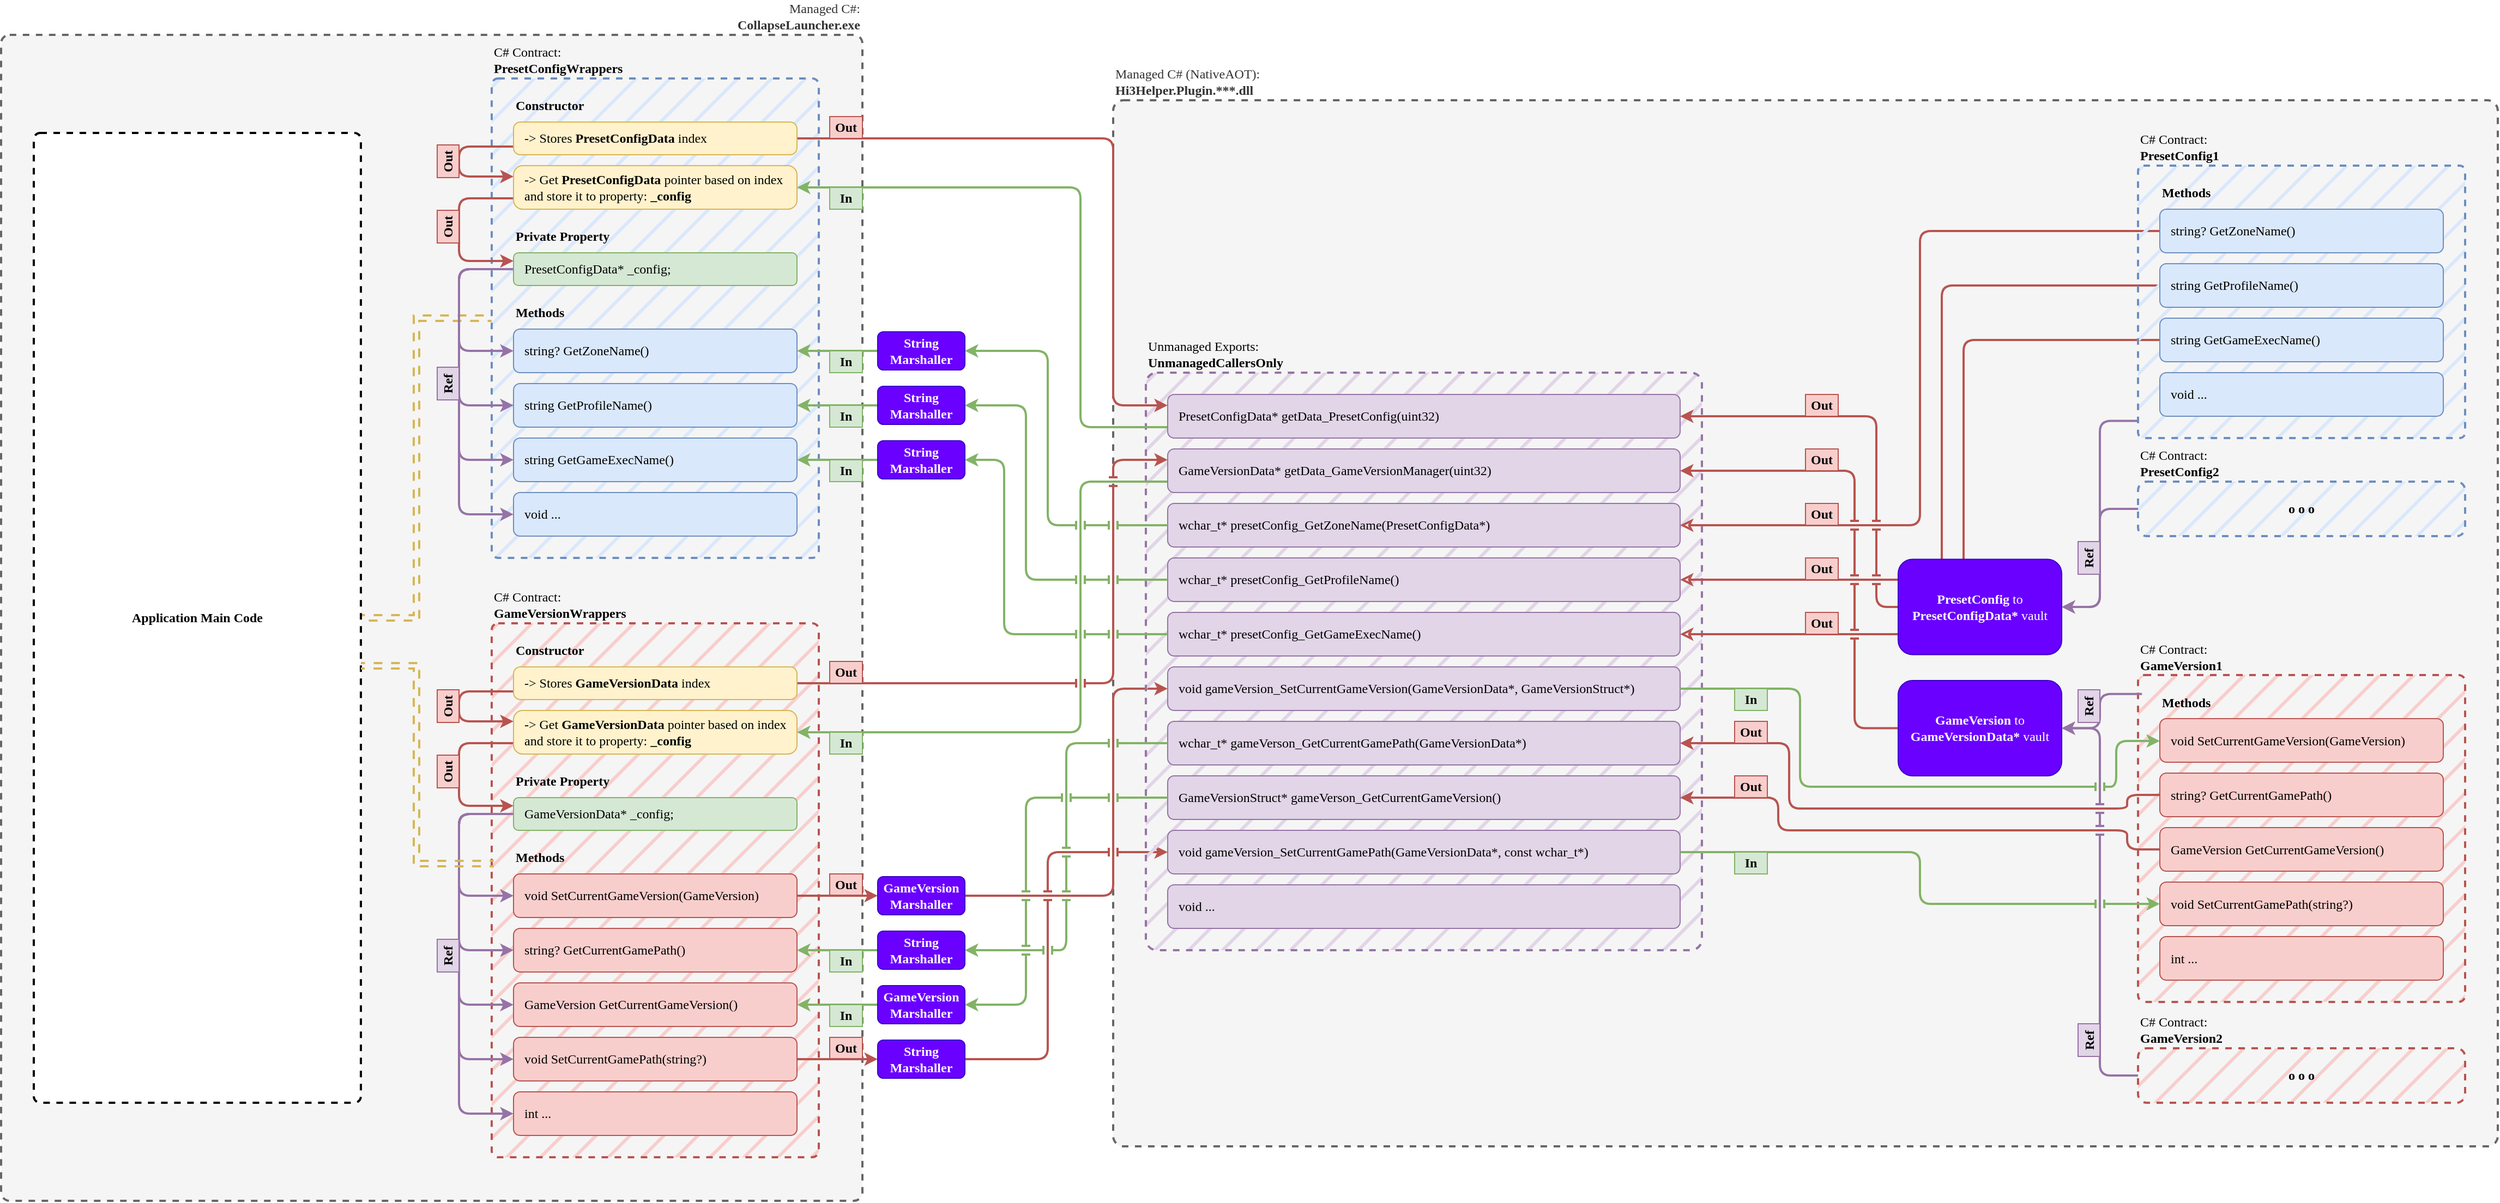 <mxfile version="27.2.0" pages="3">
  <diagram name="PInvokeApproach" id="pYx6xWyPzp8Mb8gUyf2C">
    <mxGraphModel dx="5527" dy="3733" grid="1" gridSize="10" guides="1" tooltips="1" connect="1" arrows="1" fold="1" page="1" pageScale="1" pageWidth="827" pageHeight="1169" math="0" shadow="0">
      <root>
        <mxCell id="0" />
        <mxCell id="1" parent="0" />
        <mxCell id="o5ywXhEhHkXhvqVYYr16-1" value="" style="group" parent="1" vertex="1" connectable="0">
          <mxGeometry x="-731" y="-1119" width="2290" height="1070" as="geometry" />
        </mxCell>
        <mxCell id="VWMhmegfSZu71s8UUnAp-125" value="&lt;span style=&quot;font-weight: normal;&quot;&gt;Managed C#:&lt;/span&gt;&lt;br&gt;CollapseLauncher.exe" style="rounded=1;whiteSpace=wrap;html=1;arcSize=1;dashed=1;fillStyle=auto;strokeWidth=2;glass=0;align=right;verticalAlign=bottom;labelPosition=center;verticalLabelPosition=top;fontStyle=1;fontFamily=Segoe UI Variable Text;fillColor=#f5f5f5;fontColor=#333333;strokeColor=#666666;" parent="o5ywXhEhHkXhvqVYYr16-1" vertex="1">
          <mxGeometry width="790" height="1070" as="geometry" />
        </mxCell>
        <mxCell id="VWMhmegfSZu71s8UUnAp-115" value="&lt;span style=&quot;font-weight: normal;&quot;&gt;Managed C# (NativeAOT):&lt;/span&gt;&lt;br&gt;Hi3Helper.Plugin.***.dll" style="rounded=1;whiteSpace=wrap;html=1;fillColor=#f5f5f5;strokeColor=#666666;arcSize=1;dashed=1;fillStyle=auto;strokeWidth=2;glass=0;align=left;verticalAlign=bottom;labelPosition=center;verticalLabelPosition=top;fontStyle=1;fontFamily=Segoe UI Variable Text;fontColor=#333333;movable=1;resizable=1;rotatable=1;deletable=1;editable=1;locked=0;connectable=1;" parent="o5ywXhEhHkXhvqVYYr16-1" vertex="1">
          <mxGeometry x="1020" y="60" width="1270" height="960" as="geometry" />
        </mxCell>
        <mxCell id="VWMhmegfSZu71s8UUnAp-122" style="edgeStyle=orthogonalEdgeStyle;rounded=0;orthogonalLoop=1;jettySize=auto;html=1;entryX=0;entryY=0.5;entryDx=0;entryDy=0;startArrow=classic;startFill=1;shape=link;flowAnimation=1;fillColor=#fff2cc;strokeColor=#d6b656;strokeWidth=2;" parent="o5ywXhEhHkXhvqVYYr16-1" source="VWMhmegfSZu71s8UUnAp-117" target="VWMhmegfSZu71s8UUnAp-3" edge="1">
          <mxGeometry relative="1" as="geometry">
            <Array as="points">
              <mxPoint x="381" y="535" />
              <mxPoint x="381" y="260" />
            </Array>
          </mxGeometry>
        </mxCell>
        <mxCell id="VWMhmegfSZu71s8UUnAp-117" value="Application Main Code" style="rounded=1;whiteSpace=wrap;html=1;arcSize=2;dashed=1;fillStyle=auto;strokeWidth=2;glass=0;align=center;verticalAlign=middle;labelPosition=center;verticalLabelPosition=middle;fontStyle=1;fontFamily=Segoe UI Variable Text;" parent="o5ywXhEhHkXhvqVYYr16-1" vertex="1">
          <mxGeometry x="30" y="90" width="300" height="890" as="geometry" />
        </mxCell>
        <mxCell id="VWMhmegfSZu71s8UUnAp-3" value="&lt;span style=&quot;font-weight: normal;&quot;&gt;C# Contract:&lt;/span&gt;&lt;br&gt;PresetConfigWrappers" style="rounded=1;whiteSpace=wrap;html=1;fillColor=#dae8fc;strokeColor=#6c8ebf;arcSize=2;dashed=1;fillStyle=hatch;strokeWidth=2;glass=0;align=left;verticalAlign=bottom;labelPosition=center;verticalLabelPosition=top;fontStyle=1;fontFamily=Segoe UI Variable Text;" parent="o5ywXhEhHkXhvqVYYr16-1" vertex="1">
          <mxGeometry x="450" y="40" width="300" height="440" as="geometry" />
        </mxCell>
        <mxCell id="VWMhmegfSZu71s8UUnAp-5" value="string? GetZoneName()" style="rounded=1;whiteSpace=wrap;html=1;fillColor=#dae8fc;strokeColor=#6c8ebf;align=left;spacingLeft=8;spacingRight=8;fontFamily=Segoe UI Variable Text;" parent="o5ywXhEhHkXhvqVYYr16-1" vertex="1">
          <mxGeometry x="470" y="270" width="260" height="40" as="geometry" />
        </mxCell>
        <mxCell id="VWMhmegfSZu71s8UUnAp-6" value="string GetProfileName()" style="rounded=1;whiteSpace=wrap;html=1;fillColor=#dae8fc;strokeColor=#6c8ebf;align=left;spacingLeft=8;spacingRight=8;fontFamily=Segoe UI Variable Text;" parent="o5ywXhEhHkXhvqVYYr16-1" vertex="1">
          <mxGeometry x="470" y="320" width="260" height="40" as="geometry" />
        </mxCell>
        <mxCell id="VWMhmegfSZu71s8UUnAp-7" value="string GetGameExecName()" style="rounded=1;whiteSpace=wrap;html=1;fillColor=#dae8fc;strokeColor=#6c8ebf;align=left;spacingLeft=8;spacingRight=8;fontFamily=Segoe UI Variable Text;" parent="o5ywXhEhHkXhvqVYYr16-1" vertex="1">
          <mxGeometry x="470" y="370" width="260" height="40" as="geometry" />
        </mxCell>
        <mxCell id="VWMhmegfSZu71s8UUnAp-8" value="void ..." style="rounded=1;whiteSpace=wrap;html=1;fillColor=#dae8fc;strokeColor=#6c8ebf;align=left;spacingLeft=8;spacingRight=8;fontFamily=Segoe UI Variable Text;" parent="o5ywXhEhHkXhvqVYYr16-1" vertex="1">
          <mxGeometry x="470" y="420" width="260" height="40" as="geometry" />
        </mxCell>
        <mxCell id="VWMhmegfSZu71s8UUnAp-9" value="&lt;span style=&quot;font-weight: normal;&quot;&gt;C# Contract:&lt;/span&gt;&lt;br&gt;GameVersionWrappers" style="rounded=1;whiteSpace=wrap;html=1;fillColor=#f8cecc;strokeColor=#b85450;arcSize=2;dashed=1;fillStyle=hatch;strokeWidth=2;glass=0;align=left;verticalAlign=bottom;labelPosition=center;verticalLabelPosition=top;fontStyle=1;fontFamily=Segoe UI Variable Text;" parent="o5ywXhEhHkXhvqVYYr16-1" vertex="1">
          <mxGeometry x="450" y="540" width="300" height="490" as="geometry" />
        </mxCell>
        <mxCell id="VWMhmegfSZu71s8UUnAp-89" style="edgeStyle=orthogonalEdgeStyle;rounded=1;orthogonalLoop=1;jettySize=auto;html=1;entryX=0;entryY=0.5;entryDx=0;entryDy=0;fillColor=#f8cecc;strokeColor=#b85450;strokeWidth=2;curved=0;fontFamily=Segoe UI Variable Text;jumpStyle=line;" parent="o5ywXhEhHkXhvqVYYr16-1" source="VWMhmegfSZu71s8UUnAp-91" target="VWMhmegfSZu71s8UUnAp-80" edge="1">
          <mxGeometry relative="1" as="geometry">
            <Array as="points">
              <mxPoint x="1020" y="790" />
              <mxPoint x="1020" y="600" />
            </Array>
          </mxGeometry>
        </mxCell>
        <mxCell id="VWMhmegfSZu71s8UUnAp-10" value="void SetCurrentGameVersion(GameVersion)" style="rounded=1;whiteSpace=wrap;html=1;fillColor=#f8cecc;strokeColor=#b85450;align=left;spacingLeft=8;spacingRight=8;fontFamily=Segoe UI Variable Text;" parent="o5ywXhEhHkXhvqVYYr16-1" vertex="1">
          <mxGeometry x="470" y="770" width="260" height="40" as="geometry" />
        </mxCell>
        <mxCell id="VWMhmegfSZu71s8UUnAp-11" value="string? GetCurrentGamePath()" style="rounded=1;whiteSpace=wrap;html=1;fillColor=#f8cecc;strokeColor=#b85450;align=left;spacingLeft=8;spacingRight=8;fontFamily=Segoe UI Variable Text;" parent="o5ywXhEhHkXhvqVYYr16-1" vertex="1">
          <mxGeometry x="470" y="820" width="260" height="40" as="geometry" />
        </mxCell>
        <mxCell id="VWMhmegfSZu71s8UUnAp-12" value="GameVersion GetCurrentGameVersion()" style="rounded=1;whiteSpace=wrap;html=1;fillColor=#f8cecc;strokeColor=#b85450;align=left;spacingLeft=8;spacingRight=8;fontFamily=Segoe UI Variable Text;" parent="o5ywXhEhHkXhvqVYYr16-1" vertex="1">
          <mxGeometry x="470" y="870" width="260" height="40" as="geometry" />
        </mxCell>
        <mxCell id="VWMhmegfSZu71s8UUnAp-100" style="edgeStyle=orthogonalEdgeStyle;rounded=1;orthogonalLoop=1;jettySize=auto;html=1;entryX=0;entryY=0.5;entryDx=0;entryDy=0;fillColor=#f8cecc;strokeColor=#b85450;curved=0;strokeWidth=2;jumpStyle=line;" parent="o5ywXhEhHkXhvqVYYr16-1" source="VWMhmegfSZu71s8UUnAp-113" target="VWMhmegfSZu71s8UUnAp-97" edge="1">
          <mxGeometry relative="1" as="geometry">
            <Array as="points">
              <mxPoint x="960" y="940" />
              <mxPoint x="960" y="750" />
            </Array>
          </mxGeometry>
        </mxCell>
        <mxCell id="VWMhmegfSZu71s8UUnAp-13" value="void SetCurrentGamePath(string?)" style="rounded=1;whiteSpace=wrap;html=1;fillColor=#f8cecc;strokeColor=#b85450;align=left;spacingLeft=8;spacingRight=8;fontFamily=Segoe UI Variable Text;" parent="o5ywXhEhHkXhvqVYYr16-1" vertex="1">
          <mxGeometry x="470" y="920" width="260" height="40" as="geometry" />
        </mxCell>
        <mxCell id="VWMhmegfSZu71s8UUnAp-15" value="int ..." style="rounded=1;whiteSpace=wrap;html=1;fillColor=#f8cecc;strokeColor=#b85450;align=left;spacingLeft=8;spacingRight=8;fontFamily=Segoe UI Variable Text;" parent="o5ywXhEhHkXhvqVYYr16-1" vertex="1">
          <mxGeometry x="470" y="970" width="260" height="40" as="geometry" />
        </mxCell>
        <mxCell id="VWMhmegfSZu71s8UUnAp-16" value="&lt;span style=&quot;font-weight: 400;&quot;&gt;Unmanaged Exports:&lt;/span&gt;&lt;br&gt;UnmanagedCallersOnly" style="rounded=1;whiteSpace=wrap;html=1;fillColor=#e1d5e7;strokeColor=#9673a6;arcSize=2;dashed=1;fillStyle=hatch;strokeWidth=2;glass=0;align=left;verticalAlign=bottom;labelPosition=center;verticalLabelPosition=top;fontStyle=1;fontFamily=Segoe UI Variable Text;" parent="o5ywXhEhHkXhvqVYYr16-1" vertex="1">
          <mxGeometry x="1050" y="310" width="510" height="530" as="geometry" />
        </mxCell>
        <mxCell id="VWMhmegfSZu71s8UUnAp-74" style="edgeStyle=orthogonalEdgeStyle;rounded=1;orthogonalLoop=1;jettySize=auto;html=1;entryX=1;entryY=0.5;entryDx=0;entryDy=0;fillColor=#d5e8d4;strokeColor=#82b366;strokeWidth=2;curved=0;flowAnimation=0;jumpStyle=line;fontFamily=Segoe UI Variable Text;" parent="o5ywXhEhHkXhvqVYYr16-1" source="VWMhmegfSZu71s8UUnAp-83" target="VWMhmegfSZu71s8UUnAp-5" edge="1">
          <mxGeometry relative="1" as="geometry">
            <Array as="points" />
          </mxGeometry>
        </mxCell>
        <mxCell id="VWMhmegfSZu71s8UUnAp-156" style="edgeStyle=orthogonalEdgeStyle;rounded=1;orthogonalLoop=1;jettySize=auto;html=1;entryX=0;entryY=0.5;entryDx=0;entryDy=0;curved=0;strokeWidth=2;jumpStyle=line;startArrow=classic;startFill=0;endArrow=none;fillColor=#f8cecc;strokeColor=#b85450;" parent="o5ywXhEhHkXhvqVYYr16-1" source="VWMhmegfSZu71s8UUnAp-17" target="VWMhmegfSZu71s8UUnAp-144" edge="1">
          <mxGeometry relative="1" as="geometry" />
        </mxCell>
        <mxCell id="VWMhmegfSZu71s8UUnAp-17" value="wchar_t* presetConfig_GetZoneName(PresetConfigData*)" style="rounded=1;whiteSpace=wrap;html=1;fillColor=#e1d5e7;strokeColor=#9673a6;align=left;spacingLeft=8;spacingRight=8;fontFamily=Segoe UI Variable Text;" parent="o5ywXhEhHkXhvqVYYr16-1" vertex="1">
          <mxGeometry x="1070" y="430" width="470" height="40" as="geometry" />
        </mxCell>
        <mxCell id="VWMhmegfSZu71s8UUnAp-75" style="edgeStyle=orthogonalEdgeStyle;rounded=1;orthogonalLoop=1;jettySize=auto;html=1;entryX=1;entryY=0.5;entryDx=0;entryDy=0;strokeWidth=2;fillColor=#d5e8d4;strokeColor=#82b366;curved=0;flowAnimation=0;jumpStyle=line;fontFamily=Segoe UI Variable Text;" parent="o5ywXhEhHkXhvqVYYr16-1" source="VWMhmegfSZu71s8UUnAp-85" target="VWMhmegfSZu71s8UUnAp-6" edge="1">
          <mxGeometry relative="1" as="geometry" />
        </mxCell>
        <mxCell id="VWMhmegfSZu71s8UUnAp-157" style="edgeStyle=orthogonalEdgeStyle;rounded=1;orthogonalLoop=1;jettySize=auto;html=1;entryX=0;entryY=0.5;entryDx=0;entryDy=0;curved=0;strokeWidth=2;jumpStyle=line;startArrow=classic;startFill=0;endArrow=none;fillColor=#f8cecc;strokeColor=#b85450;" parent="o5ywXhEhHkXhvqVYYr16-1" source="VWMhmegfSZu71s8UUnAp-18" target="VWMhmegfSZu71s8UUnAp-145" edge="1">
          <mxGeometry relative="1" as="geometry">
            <Array as="points">
              <mxPoint x="1780" y="500" />
              <mxPoint x="1780" y="230" />
            </Array>
          </mxGeometry>
        </mxCell>
        <mxCell id="VWMhmegfSZu71s8UUnAp-18" value="wchar_t* presetConfig_GetProfileName()" style="rounded=1;whiteSpace=wrap;html=1;fillColor=#e1d5e7;strokeColor=#9673a6;align=left;spacingLeft=8;spacingRight=8;fontFamily=Segoe UI Variable Text;" parent="o5ywXhEhHkXhvqVYYr16-1" vertex="1">
          <mxGeometry x="1070" y="480" width="470" height="40" as="geometry" />
        </mxCell>
        <mxCell id="VWMhmegfSZu71s8UUnAp-76" style="edgeStyle=orthogonalEdgeStyle;rounded=1;orthogonalLoop=1;jettySize=auto;html=1;entryX=1;entryY=0.5;entryDx=0;entryDy=0;fillColor=#d5e8d4;strokeColor=#82b366;strokeWidth=2;curved=0;flowAnimation=0;jumpStyle=line;fontFamily=Segoe UI Variable Text;" parent="o5ywXhEhHkXhvqVYYr16-1" source="VWMhmegfSZu71s8UUnAp-87" target="VWMhmegfSZu71s8UUnAp-7" edge="1">
          <mxGeometry relative="1" as="geometry">
            <Array as="points" />
          </mxGeometry>
        </mxCell>
        <mxCell id="VWMhmegfSZu71s8UUnAp-159" style="edgeStyle=orthogonalEdgeStyle;rounded=1;orthogonalLoop=1;jettySize=auto;html=1;entryX=0;entryY=0.5;entryDx=0;entryDy=0;curved=0;strokeWidth=2;jumpStyle=line;startArrow=classic;startFill=0;endArrow=none;fillColor=#f8cecc;strokeColor=#b85450;" parent="o5ywXhEhHkXhvqVYYr16-1" source="VWMhmegfSZu71s8UUnAp-19" target="VWMhmegfSZu71s8UUnAp-146" edge="1">
          <mxGeometry relative="1" as="geometry">
            <Array as="points">
              <mxPoint x="1800" y="550" />
              <mxPoint x="1800" y="280" />
            </Array>
          </mxGeometry>
        </mxCell>
        <mxCell id="VWMhmegfSZu71s8UUnAp-19" value="wchar_t* presetConfig_GetGameExecName()" style="rounded=1;whiteSpace=wrap;html=1;fillColor=#e1d5e7;strokeColor=#9673a6;align=left;spacingLeft=8;spacingRight=8;fontFamily=Segoe UI Variable Text;" parent="o5ywXhEhHkXhvqVYYr16-1" vertex="1">
          <mxGeometry x="1070" y="530" width="470" height="40" as="geometry" />
        </mxCell>
        <mxCell id="VWMhmegfSZu71s8UUnAp-22" value="Constructor" style="text;html=1;align=left;verticalAlign=middle;whiteSpace=wrap;rounded=0;fontFamily=Segoe UI Variable Text;fontStyle=1" parent="o5ywXhEhHkXhvqVYYr16-1" vertex="1">
          <mxGeometry x="470" y="50" width="260" height="30" as="geometry" />
        </mxCell>
        <mxCell id="VWMhmegfSZu71s8UUnAp-41" style="edgeStyle=orthogonalEdgeStyle;rounded=1;orthogonalLoop=1;jettySize=auto;html=1;exitX=0;exitY=0.75;exitDx=0;exitDy=0;entryX=0;entryY=0.25;entryDx=0;entryDy=0;fontFamily=Segoe UI Variable Text;curved=0;strokeWidth=2;fillColor=#f8cecc;strokeColor=#b85450;" parent="o5ywXhEhHkXhvqVYYr16-1" source="VWMhmegfSZu71s8UUnAp-23" target="VWMhmegfSZu71s8UUnAp-29" edge="1">
          <mxGeometry relative="1" as="geometry">
            <Array as="points">
              <mxPoint x="420" y="102" />
              <mxPoint x="420" y="130" />
            </Array>
          </mxGeometry>
        </mxCell>
        <mxCell id="VWMhmegfSZu71s8UUnAp-43" style="edgeStyle=orthogonalEdgeStyle;rounded=1;orthogonalLoop=1;jettySize=auto;html=1;entryX=0;entryY=0.25;entryDx=0;entryDy=0;fontFamily=Segoe UI Variable Text;fillColor=#f8cecc;strokeColor=#b85450;strokeWidth=2;curved=0;flowAnimation=0;jumpStyle=line;" parent="o5ywXhEhHkXhvqVYYr16-1" source="VWMhmegfSZu71s8UUnAp-23" target="VWMhmegfSZu71s8UUnAp-42" edge="1">
          <mxGeometry relative="1" as="geometry">
            <Array as="points">
              <mxPoint x="1020" y="95" />
              <mxPoint x="1020" y="340" />
            </Array>
          </mxGeometry>
        </mxCell>
        <mxCell id="VWMhmegfSZu71s8UUnAp-23" value="-&amp;gt; Stores &lt;b&gt;PresetConfigData &lt;/b&gt;index" style="rounded=1;whiteSpace=wrap;html=1;fillColor=#fff2cc;strokeColor=#d6b656;align=left;spacingLeft=8;spacingRight=8;fontFamily=Segoe UI Variable Text;arcSize=21;" parent="o5ywXhEhHkXhvqVYYr16-1" vertex="1">
          <mxGeometry x="470" y="80" width="260" height="30" as="geometry" />
        </mxCell>
        <mxCell id="VWMhmegfSZu71s8UUnAp-24" value="Private Property" style="text;html=1;align=left;verticalAlign=middle;whiteSpace=wrap;rounded=0;fontFamily=Segoe UI Variable Text;fontStyle=1" parent="o5ywXhEhHkXhvqVYYr16-1" vertex="1">
          <mxGeometry x="470" y="170" width="260" height="30" as="geometry" />
        </mxCell>
        <mxCell id="VWMhmegfSZu71s8UUnAp-32" style="edgeStyle=orthogonalEdgeStyle;rounded=1;orthogonalLoop=1;jettySize=auto;html=1;entryX=0;entryY=0.5;entryDx=0;entryDy=0;fontFamily=Segoe UI Variable Text;curved=0;strokeWidth=2;fillColor=#e1d5e7;strokeColor=#9673a6;" parent="o5ywXhEhHkXhvqVYYr16-1" source="VWMhmegfSZu71s8UUnAp-28" target="VWMhmegfSZu71s8UUnAp-5" edge="1">
          <mxGeometry relative="1" as="geometry">
            <Array as="points">
              <mxPoint x="420" y="215" />
              <mxPoint x="420" y="290" />
            </Array>
          </mxGeometry>
        </mxCell>
        <mxCell id="VWMhmegfSZu71s8UUnAp-33" style="edgeStyle=orthogonalEdgeStyle;rounded=1;orthogonalLoop=1;jettySize=auto;html=1;entryX=0;entryY=0.5;entryDx=0;entryDy=0;fontFamily=Segoe UI Variable Text;curved=0;strokeWidth=2;fillColor=#e1d5e7;strokeColor=#9673a6;" parent="o5ywXhEhHkXhvqVYYr16-1" source="VWMhmegfSZu71s8UUnAp-28" target="VWMhmegfSZu71s8UUnAp-6" edge="1">
          <mxGeometry relative="1" as="geometry">
            <Array as="points">
              <mxPoint x="420" y="215" />
              <mxPoint x="420" y="340" />
            </Array>
          </mxGeometry>
        </mxCell>
        <mxCell id="VWMhmegfSZu71s8UUnAp-34" style="edgeStyle=orthogonalEdgeStyle;rounded=1;orthogonalLoop=1;jettySize=auto;html=1;entryX=0;entryY=0.5;entryDx=0;entryDy=0;fontFamily=Segoe UI Variable Text;curved=0;strokeWidth=2;fillColor=#e1d5e7;strokeColor=#9673a6;" parent="o5ywXhEhHkXhvqVYYr16-1" source="VWMhmegfSZu71s8UUnAp-28" target="VWMhmegfSZu71s8UUnAp-7" edge="1">
          <mxGeometry relative="1" as="geometry">
            <Array as="points">
              <mxPoint x="420" y="215" />
              <mxPoint x="420" y="390" />
            </Array>
          </mxGeometry>
        </mxCell>
        <mxCell id="VWMhmegfSZu71s8UUnAp-35" style="edgeStyle=orthogonalEdgeStyle;rounded=1;orthogonalLoop=1;jettySize=auto;html=1;entryX=0;entryY=0.5;entryDx=0;entryDy=0;fontFamily=Segoe UI Variable Text;curved=0;strokeWidth=2;fillColor=#e1d5e7;strokeColor=#9673a6;" parent="o5ywXhEhHkXhvqVYYr16-1" source="VWMhmegfSZu71s8UUnAp-28" target="VWMhmegfSZu71s8UUnAp-8" edge="1">
          <mxGeometry relative="1" as="geometry">
            <Array as="points">
              <mxPoint x="420" y="215" />
              <mxPoint x="420" y="440" />
            </Array>
          </mxGeometry>
        </mxCell>
        <mxCell id="VWMhmegfSZu71s8UUnAp-28" value="PresetConfigData* _config;" style="rounded=1;whiteSpace=wrap;html=1;fillColor=#d5e8d4;strokeColor=#82b366;align=left;spacingLeft=8;spacingRight=8;fontFamily=Segoe UI Variable Text;" parent="o5ywXhEhHkXhvqVYYr16-1" vertex="1">
          <mxGeometry x="470" y="200" width="260" height="30" as="geometry" />
        </mxCell>
        <mxCell id="VWMhmegfSZu71s8UUnAp-39" style="edgeStyle=orthogonalEdgeStyle;rounded=1;orthogonalLoop=1;jettySize=auto;html=1;exitX=0;exitY=0.75;exitDx=0;exitDy=0;entryX=0;entryY=0.25;entryDx=0;entryDy=0;fontFamily=Segoe UI Variable Text;curved=0;strokeWidth=2;fillColor=#f8cecc;strokeColor=#b85450;" parent="o5ywXhEhHkXhvqVYYr16-1" source="VWMhmegfSZu71s8UUnAp-29" target="VWMhmegfSZu71s8UUnAp-28" edge="1">
          <mxGeometry relative="1" as="geometry">
            <Array as="points">
              <mxPoint x="420" y="150" />
              <mxPoint x="420" y="208" />
            </Array>
          </mxGeometry>
        </mxCell>
        <mxCell id="VWMhmegfSZu71s8UUnAp-29" value="-&amp;gt; Get &lt;b&gt;PresetConfigData &lt;/b&gt;pointer based on index and store it to property: &lt;b&gt;_config&lt;/b&gt;" style="rounded=1;whiteSpace=wrap;html=1;fillColor=#fff2cc;strokeColor=#d6b656;align=left;spacingLeft=8;spacingRight=8;fontFamily=Segoe UI Variable Text;arcSize=21;" parent="o5ywXhEhHkXhvqVYYr16-1" vertex="1">
          <mxGeometry x="470" y="120" width="260" height="40" as="geometry" />
        </mxCell>
        <mxCell id="VWMhmegfSZu71s8UUnAp-30" value="Methods" style="text;html=1;align=left;verticalAlign=middle;whiteSpace=wrap;rounded=0;fontFamily=Segoe UI Variable Text;fontStyle=1" parent="o5ywXhEhHkXhvqVYYr16-1" vertex="1">
          <mxGeometry x="470" y="240" width="260" height="30" as="geometry" />
        </mxCell>
        <mxCell id="VWMhmegfSZu71s8UUnAp-44" style="edgeStyle=orthogonalEdgeStyle;rounded=1;orthogonalLoop=1;jettySize=auto;html=1;exitX=0;exitY=0.75;exitDx=0;exitDy=0;entryX=1;entryY=0.5;entryDx=0;entryDy=0;fontFamily=Segoe UI Variable Text;fillColor=#d5e8d4;strokeColor=#82b366;strokeWidth=2;curved=0;flowAnimation=0;jumpStyle=line;" parent="o5ywXhEhHkXhvqVYYr16-1" source="VWMhmegfSZu71s8UUnAp-42" target="VWMhmegfSZu71s8UUnAp-29" edge="1">
          <mxGeometry relative="1" as="geometry">
            <Array as="points">
              <mxPoint x="990" y="360" />
              <mxPoint x="990" y="140" />
            </Array>
          </mxGeometry>
        </mxCell>
        <mxCell id="VWMhmegfSZu71s8UUnAp-42" value="PresetConfigData* getData_PresetConfig(uint32)" style="rounded=1;whiteSpace=wrap;html=1;fillColor=#e1d5e7;strokeColor=#9673a6;align=left;spacingLeft=8;spacingRight=8;fontFamily=Segoe UI Variable Text;" parent="o5ywXhEhHkXhvqVYYr16-1" vertex="1">
          <mxGeometry x="1070" y="330" width="470" height="40" as="geometry" />
        </mxCell>
        <mxCell id="VWMhmegfSZu71s8UUnAp-45" value="In" style="rounded=1;whiteSpace=wrap;html=1;fontFamily=Segoe UI Variable Text;fontStyle=1;arcSize=0;fillColor=#d5e8d4;strokeColor=#82b366;" parent="o5ywXhEhHkXhvqVYYr16-1" vertex="1">
          <mxGeometry x="760" y="140" width="30" height="20" as="geometry" />
        </mxCell>
        <mxCell id="VWMhmegfSZu71s8UUnAp-46" value="Out" style="rounded=1;whiteSpace=wrap;html=1;fontFamily=Segoe UI Variable Text;fontStyle=1;arcSize=0;fillColor=#f8cecc;strokeColor=#b85450;" parent="o5ywXhEhHkXhvqVYYr16-1" vertex="1">
          <mxGeometry x="760" y="75" width="30" height="20" as="geometry" />
        </mxCell>
        <mxCell id="VWMhmegfSZu71s8UUnAp-58" style="edgeStyle=orthogonalEdgeStyle;rounded=1;orthogonalLoop=1;jettySize=auto;html=1;exitX=0;exitY=0.75;exitDx=0;exitDy=0;entryX=1;entryY=0.5;entryDx=0;entryDy=0;strokeWidth=2;fillColor=#d5e8d4;strokeColor=#82b366;curved=0;flowAnimation=0;jumpStyle=line;fontFamily=Segoe UI Variable Text;" parent="o5ywXhEhHkXhvqVYYr16-1" source="VWMhmegfSZu71s8UUnAp-49" target="VWMhmegfSZu71s8UUnAp-56" edge="1">
          <mxGeometry relative="1" as="geometry">
            <Array as="points">
              <mxPoint x="990" y="410" />
              <mxPoint x="990" y="640" />
            </Array>
          </mxGeometry>
        </mxCell>
        <mxCell id="VWMhmegfSZu71s8UUnAp-49" value="GameVersionData* getData_GameVersionManager(uint32)" style="rounded=1;whiteSpace=wrap;html=1;fillColor=#e1d5e7;strokeColor=#9673a6;align=left;spacingLeft=8;spacingRight=8;fontFamily=Segoe UI Variable Text;" parent="o5ywXhEhHkXhvqVYYr16-1" vertex="1">
          <mxGeometry x="1070" y="380" width="470" height="40" as="geometry" />
        </mxCell>
        <mxCell id="VWMhmegfSZu71s8UUnAp-50" value="Constructor" style="text;html=1;align=left;verticalAlign=middle;whiteSpace=wrap;rounded=0;fontFamily=Segoe UI Variable Text;fontStyle=1" parent="o5ywXhEhHkXhvqVYYr16-1" vertex="1">
          <mxGeometry x="470" y="550" width="260" height="30" as="geometry" />
        </mxCell>
        <mxCell id="VWMhmegfSZu71s8UUnAp-51" style="edgeStyle=orthogonalEdgeStyle;rounded=1;orthogonalLoop=1;jettySize=auto;html=1;exitX=0;exitY=0.75;exitDx=0;exitDy=0;entryX=0;entryY=0.25;entryDx=0;entryDy=0;fontFamily=Segoe UI Variable Text;curved=0;fillColor=#f8cecc;strokeColor=#b85450;strokeWidth=2;" parent="o5ywXhEhHkXhvqVYYr16-1" source="VWMhmegfSZu71s8UUnAp-52" target="VWMhmegfSZu71s8UUnAp-56" edge="1">
          <mxGeometry relative="1" as="geometry">
            <Array as="points">
              <mxPoint x="420" y="602" />
              <mxPoint x="420" y="630" />
            </Array>
          </mxGeometry>
        </mxCell>
        <mxCell id="VWMhmegfSZu71s8UUnAp-57" style="edgeStyle=orthogonalEdgeStyle;rounded=1;orthogonalLoop=1;jettySize=auto;html=1;exitX=1;exitY=0.5;exitDx=0;exitDy=0;entryX=0;entryY=0.25;entryDx=0;entryDy=0;strokeWidth=2;fillColor=#f8cecc;strokeColor=#b85450;curved=0;flowAnimation=0;jumpStyle=line;fontFamily=Segoe UI Variable Text;" parent="o5ywXhEhHkXhvqVYYr16-1" source="VWMhmegfSZu71s8UUnAp-52" target="VWMhmegfSZu71s8UUnAp-49" edge="1">
          <mxGeometry relative="1" as="geometry">
            <Array as="points">
              <mxPoint x="1020" y="595" />
              <mxPoint x="1020" y="390" />
            </Array>
          </mxGeometry>
        </mxCell>
        <mxCell id="VWMhmegfSZu71s8UUnAp-52" value="-&amp;gt; Stores &lt;b&gt;GameVersionData &lt;/b&gt;index" style="rounded=1;whiteSpace=wrap;html=1;fillColor=#fff2cc;strokeColor=#d6b656;align=left;spacingLeft=8;spacingRight=8;fontFamily=Segoe UI Variable Text;arcSize=21;" parent="o5ywXhEhHkXhvqVYYr16-1" vertex="1">
          <mxGeometry x="470" y="580" width="260" height="30" as="geometry" />
        </mxCell>
        <mxCell id="VWMhmegfSZu71s8UUnAp-53" value="Private Property" style="text;html=1;align=left;verticalAlign=middle;whiteSpace=wrap;rounded=0;fontFamily=Segoe UI Variable Text;fontStyle=1" parent="o5ywXhEhHkXhvqVYYr16-1" vertex="1">
          <mxGeometry x="470" y="670" width="260" height="30" as="geometry" />
        </mxCell>
        <mxCell id="VWMhmegfSZu71s8UUnAp-63" style="edgeStyle=orthogonalEdgeStyle;rounded=1;orthogonalLoop=1;jettySize=auto;html=1;entryX=0;entryY=0.5;entryDx=0;entryDy=0;curved=0;fillColor=#e1d5e7;strokeColor=#9673a6;strokeWidth=2;fontFamily=Segoe UI Variable Text;" parent="o5ywXhEhHkXhvqVYYr16-1" source="VWMhmegfSZu71s8UUnAp-54" target="VWMhmegfSZu71s8UUnAp-10" edge="1">
          <mxGeometry relative="1" as="geometry">
            <Array as="points">
              <mxPoint x="420" y="715" />
              <mxPoint x="420" y="790" />
            </Array>
          </mxGeometry>
        </mxCell>
        <mxCell id="VWMhmegfSZu71s8UUnAp-64" style="edgeStyle=orthogonalEdgeStyle;rounded=1;orthogonalLoop=1;jettySize=auto;html=1;entryX=0;entryY=0.5;entryDx=0;entryDy=0;curved=0;fillColor=#e1d5e7;strokeColor=#9673a6;strokeWidth=2;fontFamily=Segoe UI Variable Text;" parent="o5ywXhEhHkXhvqVYYr16-1" source="VWMhmegfSZu71s8UUnAp-54" target="VWMhmegfSZu71s8UUnAp-11" edge="1">
          <mxGeometry relative="1" as="geometry">
            <Array as="points">
              <mxPoint x="420" y="715" />
              <mxPoint x="420" y="840" />
            </Array>
          </mxGeometry>
        </mxCell>
        <mxCell id="VWMhmegfSZu71s8UUnAp-65" style="edgeStyle=orthogonalEdgeStyle;rounded=1;orthogonalLoop=1;jettySize=auto;html=1;entryX=0;entryY=0.5;entryDx=0;entryDy=0;curved=0;fillColor=#e1d5e7;strokeColor=#9673a6;strokeWidth=2;fontFamily=Segoe UI Variable Text;" parent="o5ywXhEhHkXhvqVYYr16-1" source="VWMhmegfSZu71s8UUnAp-54" target="VWMhmegfSZu71s8UUnAp-12" edge="1">
          <mxGeometry relative="1" as="geometry">
            <Array as="points">
              <mxPoint x="420" y="715" />
              <mxPoint x="420" y="890" />
            </Array>
          </mxGeometry>
        </mxCell>
        <mxCell id="VWMhmegfSZu71s8UUnAp-66" style="edgeStyle=orthogonalEdgeStyle;rounded=1;orthogonalLoop=1;jettySize=auto;html=1;entryX=0;entryY=0.5;entryDx=0;entryDy=0;curved=0;fillColor=#e1d5e7;strokeColor=#9673a6;strokeWidth=2;fontFamily=Segoe UI Variable Text;" parent="o5ywXhEhHkXhvqVYYr16-1" source="VWMhmegfSZu71s8UUnAp-54" target="VWMhmegfSZu71s8UUnAp-13" edge="1">
          <mxGeometry relative="1" as="geometry">
            <Array as="points">
              <mxPoint x="420" y="715" />
              <mxPoint x="420" y="940" />
            </Array>
          </mxGeometry>
        </mxCell>
        <mxCell id="VWMhmegfSZu71s8UUnAp-67" style="edgeStyle=orthogonalEdgeStyle;rounded=1;orthogonalLoop=1;jettySize=auto;html=1;entryX=0;entryY=0.5;entryDx=0;entryDy=0;curved=0;fillColor=#e1d5e7;strokeColor=#9673a6;strokeWidth=2;fontFamily=Segoe UI Variable Text;" parent="o5ywXhEhHkXhvqVYYr16-1" source="VWMhmegfSZu71s8UUnAp-54" target="VWMhmegfSZu71s8UUnAp-15" edge="1">
          <mxGeometry relative="1" as="geometry">
            <Array as="points">
              <mxPoint x="420" y="715" />
              <mxPoint x="420" y="990" />
            </Array>
          </mxGeometry>
        </mxCell>
        <mxCell id="VWMhmegfSZu71s8UUnAp-54" value="GameVersionData* _config;" style="rounded=1;whiteSpace=wrap;html=1;fillColor=#d5e8d4;strokeColor=#82b366;align=left;spacingLeft=8;spacingRight=8;fontFamily=Segoe UI Variable Text;" parent="o5ywXhEhHkXhvqVYYr16-1" vertex="1">
          <mxGeometry x="470" y="700" width="260" height="30" as="geometry" />
        </mxCell>
        <mxCell id="VWMhmegfSZu71s8UUnAp-55" style="edgeStyle=orthogonalEdgeStyle;rounded=1;orthogonalLoop=1;jettySize=auto;html=1;exitX=0;exitY=0.75;exitDx=0;exitDy=0;entryX=0;entryY=0.25;entryDx=0;entryDy=0;fontFamily=Segoe UI Variable Text;curved=0;fillColor=#f8cecc;strokeColor=#b85450;strokeWidth=2;" parent="o5ywXhEhHkXhvqVYYr16-1" source="VWMhmegfSZu71s8UUnAp-56" target="VWMhmegfSZu71s8UUnAp-54" edge="1">
          <mxGeometry relative="1" as="geometry">
            <Array as="points">
              <mxPoint x="420" y="650" />
              <mxPoint x="420" y="708" />
            </Array>
          </mxGeometry>
        </mxCell>
        <mxCell id="VWMhmegfSZu71s8UUnAp-56" value="-&amp;gt; Get&amp;nbsp;&lt;b&gt;GameVersion&lt;/b&gt;&lt;b&gt;Data &lt;/b&gt;pointer based on index and store it to property: &lt;b&gt;_config&lt;/b&gt;" style="rounded=1;whiteSpace=wrap;html=1;fillColor=#fff2cc;strokeColor=#d6b656;align=left;spacingLeft=8;spacingRight=8;fontFamily=Segoe UI Variable Text;arcSize=21;" parent="o5ywXhEhHkXhvqVYYr16-1" vertex="1">
          <mxGeometry x="470" y="620" width="260" height="40" as="geometry" />
        </mxCell>
        <mxCell id="VWMhmegfSZu71s8UUnAp-59" value="In" style="rounded=1;whiteSpace=wrap;html=1;fontFamily=Segoe UI Variable Text;fontStyle=1;arcSize=0;fillColor=#d5e8d4;strokeColor=#82b366;" parent="o5ywXhEhHkXhvqVYYr16-1" vertex="1">
          <mxGeometry x="760" y="640" width="30" height="20" as="geometry" />
        </mxCell>
        <mxCell id="VWMhmegfSZu71s8UUnAp-60" value="Out" style="rounded=1;whiteSpace=wrap;html=1;fontFamily=Segoe UI Variable Text;fontStyle=1;arcSize=0;fillColor=#f8cecc;strokeColor=#b85450;" parent="o5ywXhEhHkXhvqVYYr16-1" vertex="1">
          <mxGeometry x="760" y="575" width="30" height="20" as="geometry" />
        </mxCell>
        <mxCell id="VWMhmegfSZu71s8UUnAp-61" value="Methods" style="text;html=1;align=left;verticalAlign=middle;whiteSpace=wrap;rounded=0;fontFamily=Segoe UI Variable Text;fontStyle=1" parent="o5ywXhEhHkXhvqVYYr16-1" vertex="1">
          <mxGeometry x="470" y="740" width="260" height="30" as="geometry" />
        </mxCell>
        <mxCell id="VWMhmegfSZu71s8UUnAp-68" value="Out" style="rounded=1;whiteSpace=wrap;html=1;fontFamily=Segoe UI Variable Text;fontStyle=1;arcSize=0;fillColor=#f8cecc;strokeColor=#b85450;rotation=-90;align=center;" parent="o5ywXhEhHkXhvqVYYr16-1" vertex="1">
          <mxGeometry x="395" y="106" width="30" height="20" as="geometry" />
        </mxCell>
        <mxCell id="VWMhmegfSZu71s8UUnAp-69" value="Out" style="rounded=1;whiteSpace=wrap;html=1;fontFamily=Segoe UI Variable Text;fontStyle=1;arcSize=0;fillColor=#f8cecc;strokeColor=#b85450;rotation=-90;align=center;" parent="o5ywXhEhHkXhvqVYYr16-1" vertex="1">
          <mxGeometry x="395" y="166" width="30" height="20" as="geometry" />
        </mxCell>
        <mxCell id="VWMhmegfSZu71s8UUnAp-70" value="Ref" style="rounded=1;whiteSpace=wrap;html=1;fontFamily=Segoe UI Variable Text;fontStyle=1;arcSize=0;fillColor=#e1d5e7;strokeColor=#9673a6;rotation=-90;align=center;" parent="o5ywXhEhHkXhvqVYYr16-1" vertex="1">
          <mxGeometry x="395" y="310" width="30" height="20" as="geometry" />
        </mxCell>
        <mxCell id="VWMhmegfSZu71s8UUnAp-71" value="Ref" style="rounded=1;whiteSpace=wrap;html=1;fontFamily=Segoe UI Variable Text;fontStyle=1;arcSize=0;fillColor=#e1d5e7;strokeColor=#9673a6;rotation=-90;align=center;" parent="o5ywXhEhHkXhvqVYYr16-1" vertex="1">
          <mxGeometry x="395" y="835" width="30" height="20" as="geometry" />
        </mxCell>
        <mxCell id="VWMhmegfSZu71s8UUnAp-72" value="Out" style="rounded=1;whiteSpace=wrap;html=1;fontFamily=Segoe UI Variable Text;fontStyle=1;arcSize=0;fillColor=#f8cecc;strokeColor=#b85450;rotation=-90;align=center;" parent="o5ywXhEhHkXhvqVYYr16-1" vertex="1">
          <mxGeometry x="395" y="606" width="30" height="20" as="geometry" />
        </mxCell>
        <mxCell id="VWMhmegfSZu71s8UUnAp-73" value="Out" style="rounded=1;whiteSpace=wrap;html=1;fontFamily=Segoe UI Variable Text;fontStyle=1;arcSize=0;fillColor=#f8cecc;strokeColor=#b85450;rotation=-90;align=center;" parent="o5ywXhEhHkXhvqVYYr16-1" vertex="1">
          <mxGeometry x="395" y="666" width="30" height="20" as="geometry" />
        </mxCell>
        <mxCell id="VWMhmegfSZu71s8UUnAp-77" value="In" style="rounded=1;whiteSpace=wrap;html=1;fontFamily=Segoe UI Variable Text;fontStyle=1;arcSize=0;fillColor=#d5e8d4;strokeColor=#82b366;" parent="o5ywXhEhHkXhvqVYYr16-1" vertex="1">
          <mxGeometry x="760" y="290" width="30" height="20" as="geometry" />
        </mxCell>
        <mxCell id="VWMhmegfSZu71s8UUnAp-78" value="In" style="rounded=1;whiteSpace=wrap;html=1;fontFamily=Segoe UI Variable Text;fontStyle=1;arcSize=0;fillColor=#d5e8d4;strokeColor=#82b366;" parent="o5ywXhEhHkXhvqVYYr16-1" vertex="1">
          <mxGeometry x="760" y="340" width="30" height="20" as="geometry" />
        </mxCell>
        <mxCell id="VWMhmegfSZu71s8UUnAp-79" value="In" style="rounded=1;whiteSpace=wrap;html=1;fontFamily=Segoe UI Variable Text;fontStyle=1;arcSize=0;fillColor=#d5e8d4;strokeColor=#82b366;" parent="o5ywXhEhHkXhvqVYYr16-1" vertex="1">
          <mxGeometry x="760" y="390" width="30" height="20" as="geometry" />
        </mxCell>
        <mxCell id="VWMhmegfSZu71s8UUnAp-80" value="void gameVersion_SetCurrentGameVersion(GameVersionData*, GameVersionStruct*)" style="rounded=1;whiteSpace=wrap;html=1;fillColor=#e1d5e7;strokeColor=#9673a6;align=left;spacingLeft=8;spacingRight=8;fontFamily=Segoe UI Variable Text;" parent="o5ywXhEhHkXhvqVYYr16-1" vertex="1">
          <mxGeometry x="1070" y="580" width="470" height="40" as="geometry" />
        </mxCell>
        <mxCell id="VWMhmegfSZu71s8UUnAp-98" style="edgeStyle=orthogonalEdgeStyle;rounded=1;orthogonalLoop=1;jettySize=auto;html=1;entryX=1;entryY=0.5;entryDx=0;entryDy=0;fillColor=#d5e8d4;strokeColor=#82b366;curved=0;strokeWidth=2;" parent="o5ywXhEhHkXhvqVYYr16-1" source="VWMhmegfSZu71s8UUnAp-109" target="VWMhmegfSZu71s8UUnAp-11" edge="1">
          <mxGeometry relative="1" as="geometry">
            <Array as="points">
              <mxPoint x="820" y="840" />
              <mxPoint x="820" y="840" />
            </Array>
          </mxGeometry>
        </mxCell>
        <mxCell id="VWMhmegfSZu71s8UUnAp-82" value="wchar_t* gameVerson_GetCurrentGamePath(GameVersionData*)" style="rounded=1;whiteSpace=wrap;html=1;fillColor=#e1d5e7;strokeColor=#9673a6;align=left;spacingLeft=8;spacingRight=8;fontFamily=Segoe UI Variable Text;" parent="o5ywXhEhHkXhvqVYYr16-1" vertex="1">
          <mxGeometry x="1070" y="630" width="470" height="40" as="geometry" />
        </mxCell>
        <mxCell id="VWMhmegfSZu71s8UUnAp-84" value="" style="edgeStyle=orthogonalEdgeStyle;rounded=1;orthogonalLoop=1;jettySize=auto;html=1;entryX=1;entryY=0.5;entryDx=0;entryDy=0;fillColor=#d5e8d4;strokeColor=#82b366;strokeWidth=2;curved=0;flowAnimation=0;jumpStyle=line;fontFamily=Segoe UI Variable Text;" parent="o5ywXhEhHkXhvqVYYr16-1" source="VWMhmegfSZu71s8UUnAp-17" target="VWMhmegfSZu71s8UUnAp-83" edge="1">
          <mxGeometry relative="1" as="geometry">
            <mxPoint x="1070" y="450" as="sourcePoint" />
            <mxPoint x="730" y="290" as="targetPoint" />
            <Array as="points">
              <mxPoint x="960" y="450" />
              <mxPoint x="960" y="290" />
            </Array>
          </mxGeometry>
        </mxCell>
        <mxCell id="VWMhmegfSZu71s8UUnAp-83" value="&lt;b&gt;String Marshaller&lt;/b&gt;" style="rounded=1;whiteSpace=wrap;html=1;fillColor=#6a00ff;fontColor=#ffffff;strokeColor=#3700CC;fontFamily=Segoe UI Variable Text;" parent="o5ywXhEhHkXhvqVYYr16-1" vertex="1">
          <mxGeometry x="804" y="272.5" width="80" height="35" as="geometry" />
        </mxCell>
        <mxCell id="VWMhmegfSZu71s8UUnAp-86" value="" style="edgeStyle=orthogonalEdgeStyle;rounded=1;orthogonalLoop=1;jettySize=auto;html=1;entryX=1;entryY=0.5;entryDx=0;entryDy=0;strokeWidth=2;fillColor=#d5e8d4;strokeColor=#82b366;curved=0;flowAnimation=0;jumpStyle=line;fontFamily=Segoe UI Variable Text;" parent="o5ywXhEhHkXhvqVYYr16-1" source="VWMhmegfSZu71s8UUnAp-18" target="VWMhmegfSZu71s8UUnAp-85" edge="1">
          <mxGeometry relative="1" as="geometry">
            <mxPoint x="1070" y="500" as="sourcePoint" />
            <mxPoint x="730" y="340" as="targetPoint" />
            <Array as="points">
              <mxPoint x="940" y="500" />
              <mxPoint x="940" y="340" />
            </Array>
          </mxGeometry>
        </mxCell>
        <mxCell id="VWMhmegfSZu71s8UUnAp-85" value="&lt;b&gt;String Marshaller&lt;/b&gt;" style="rounded=1;whiteSpace=wrap;html=1;fillColor=#6a00ff;fontColor=#ffffff;strokeColor=#3700CC;fontFamily=Segoe UI Variable Text;" parent="o5ywXhEhHkXhvqVYYr16-1" vertex="1">
          <mxGeometry x="804" y="322.5" width="80" height="35" as="geometry" />
        </mxCell>
        <mxCell id="VWMhmegfSZu71s8UUnAp-88" value="" style="edgeStyle=orthogonalEdgeStyle;rounded=1;orthogonalLoop=1;jettySize=auto;html=1;entryX=1;entryY=0.5;entryDx=0;entryDy=0;fillColor=#d5e8d4;strokeColor=#82b366;strokeWidth=2;curved=0;flowAnimation=0;jumpStyle=line;fontFamily=Segoe UI Variable Text;" parent="o5ywXhEhHkXhvqVYYr16-1" source="VWMhmegfSZu71s8UUnAp-19" target="VWMhmegfSZu71s8UUnAp-87" edge="1">
          <mxGeometry relative="1" as="geometry">
            <mxPoint x="1070" y="550" as="sourcePoint" />
            <mxPoint x="730" y="390" as="targetPoint" />
            <Array as="points">
              <mxPoint x="920" y="550" />
              <mxPoint x="920" y="390" />
            </Array>
          </mxGeometry>
        </mxCell>
        <mxCell id="VWMhmegfSZu71s8UUnAp-87" value="&lt;b&gt;String Marshaller&lt;/b&gt;" style="rounded=1;whiteSpace=wrap;html=1;fillColor=#6a00ff;fontColor=#ffffff;strokeColor=#3700CC;fontFamily=Segoe UI Variable Text;" parent="o5ywXhEhHkXhvqVYYr16-1" vertex="1">
          <mxGeometry x="804" y="372.5" width="80" height="35" as="geometry" />
        </mxCell>
        <mxCell id="VWMhmegfSZu71s8UUnAp-90" value="Out" style="rounded=1;whiteSpace=wrap;html=1;fontFamily=Segoe UI Variable Text;fontStyle=1;arcSize=0;fillColor=#f8cecc;strokeColor=#b85450;" parent="o5ywXhEhHkXhvqVYYr16-1" vertex="1">
          <mxGeometry x="760" y="770" width="30" height="20" as="geometry" />
        </mxCell>
        <mxCell id="VWMhmegfSZu71s8UUnAp-92" value="" style="edgeStyle=orthogonalEdgeStyle;rounded=1;orthogonalLoop=1;jettySize=auto;html=1;entryX=0;entryY=0.5;entryDx=0;entryDy=0;fillColor=#f8cecc;strokeColor=#b85450;strokeWidth=2;curved=0;fontFamily=Segoe UI Variable Text;" parent="o5ywXhEhHkXhvqVYYr16-1" source="VWMhmegfSZu71s8UUnAp-10" target="VWMhmegfSZu71s8UUnAp-91" edge="1">
          <mxGeometry relative="1" as="geometry">
            <mxPoint x="730" y="790" as="sourcePoint" />
            <mxPoint x="1070" y="600" as="targetPoint" />
            <Array as="points" />
          </mxGeometry>
        </mxCell>
        <mxCell id="VWMhmegfSZu71s8UUnAp-91" value="GameVersion&lt;br&gt;Marshaller" style="rounded=1;whiteSpace=wrap;html=1;fillColor=#6a00ff;fontColor=#ffffff;strokeColor=#3700CC;fontFamily=Segoe UI Variable Text;fontStyle=1" parent="o5ywXhEhHkXhvqVYYr16-1" vertex="1">
          <mxGeometry x="804" y="772.5" width="80" height="35" as="geometry" />
        </mxCell>
        <mxCell id="VWMhmegfSZu71s8UUnAp-99" style="edgeStyle=orthogonalEdgeStyle;rounded=1;orthogonalLoop=1;jettySize=auto;html=1;entryX=1;entryY=0.5;entryDx=0;entryDy=0;fillColor=#d5e8d4;strokeColor=#82b366;curved=0;strokeWidth=2;" parent="o5ywXhEhHkXhvqVYYr16-1" source="VWMhmegfSZu71s8UUnAp-111" target="VWMhmegfSZu71s8UUnAp-12" edge="1">
          <mxGeometry relative="1" as="geometry">
            <Array as="points" />
          </mxGeometry>
        </mxCell>
        <mxCell id="VWMhmegfSZu71s8UUnAp-96" value="GameVersionStruct* gameVerson_GetCurrentGameVersion()" style="rounded=1;whiteSpace=wrap;html=1;fillColor=#e1d5e7;strokeColor=#9673a6;align=left;spacingLeft=8;spacingRight=8;fontFamily=Segoe UI Variable Text;" parent="o5ywXhEhHkXhvqVYYr16-1" vertex="1">
          <mxGeometry x="1070" y="680" width="470" height="40" as="geometry" />
        </mxCell>
        <mxCell id="VWMhmegfSZu71s8UUnAp-97" value="void gameVersion_SetCurrentGamePath(GameVersionData*, const wchar_t*)" style="rounded=1;whiteSpace=wrap;html=1;fillColor=#e1d5e7;strokeColor=#9673a6;align=left;spacingLeft=8;spacingRight=8;fontFamily=Segoe UI Variable Text;" parent="o5ywXhEhHkXhvqVYYr16-1" vertex="1">
          <mxGeometry x="1070" y="730" width="470" height="40" as="geometry" />
        </mxCell>
        <mxCell id="VWMhmegfSZu71s8UUnAp-101" value="In" style="rounded=1;whiteSpace=wrap;html=1;fontFamily=Segoe UI Variable Text;fontStyle=1;arcSize=0;fillColor=#d5e8d4;strokeColor=#82b366;" parent="o5ywXhEhHkXhvqVYYr16-1" vertex="1">
          <mxGeometry x="760" y="840" width="30" height="20" as="geometry" />
        </mxCell>
        <mxCell id="VWMhmegfSZu71s8UUnAp-102" value="In" style="rounded=1;whiteSpace=wrap;html=1;fontFamily=Segoe UI Variable Text;fontStyle=1;arcSize=0;fillColor=#d5e8d4;strokeColor=#82b366;" parent="o5ywXhEhHkXhvqVYYr16-1" vertex="1">
          <mxGeometry x="760" y="890" width="30" height="20" as="geometry" />
        </mxCell>
        <mxCell id="VWMhmegfSZu71s8UUnAp-103" value="Out" style="rounded=1;whiteSpace=wrap;html=1;fontFamily=Segoe UI Variable Text;fontStyle=1;arcSize=0;fillColor=#f8cecc;strokeColor=#b85450;" parent="o5ywXhEhHkXhvqVYYr16-1" vertex="1">
          <mxGeometry x="760" y="920" width="30" height="20" as="geometry" />
        </mxCell>
        <mxCell id="VWMhmegfSZu71s8UUnAp-110" value="" style="edgeStyle=orthogonalEdgeStyle;rounded=1;orthogonalLoop=1;jettySize=auto;html=1;entryX=1;entryY=0.5;entryDx=0;entryDy=0;fillColor=#d5e8d4;strokeColor=#82b366;curved=0;strokeWidth=2;jumpStyle=line;" parent="o5ywXhEhHkXhvqVYYr16-1" source="VWMhmegfSZu71s8UUnAp-82" target="VWMhmegfSZu71s8UUnAp-109" edge="1">
          <mxGeometry relative="1" as="geometry">
            <mxPoint x="1070" y="650" as="sourcePoint" />
            <mxPoint x="730" y="840" as="targetPoint" />
            <Array as="points" />
          </mxGeometry>
        </mxCell>
        <mxCell id="VWMhmegfSZu71s8UUnAp-109" value="&lt;b&gt;String Marshaller&lt;/b&gt;" style="rounded=1;whiteSpace=wrap;html=1;fillColor=#6a00ff;fontColor=#ffffff;strokeColor=#3700CC;fontFamily=Segoe UI Variable Text;" parent="o5ywXhEhHkXhvqVYYr16-1" vertex="1">
          <mxGeometry x="804" y="822.5" width="80" height="35" as="geometry" />
        </mxCell>
        <mxCell id="VWMhmegfSZu71s8UUnAp-112" value="" style="edgeStyle=orthogonalEdgeStyle;rounded=1;orthogonalLoop=1;jettySize=auto;html=1;entryX=1;entryY=0.5;entryDx=0;entryDy=0;fillColor=#d5e8d4;strokeColor=#82b366;curved=0;strokeWidth=2;jumpStyle=line;" parent="o5ywXhEhHkXhvqVYYr16-1" source="VWMhmegfSZu71s8UUnAp-96" target="VWMhmegfSZu71s8UUnAp-111" edge="1">
          <mxGeometry relative="1" as="geometry">
            <mxPoint x="1070" y="700" as="sourcePoint" />
            <mxPoint x="730" y="890" as="targetPoint" />
            <Array as="points">
              <mxPoint x="940" y="700" />
              <mxPoint x="940" y="890" />
            </Array>
          </mxGeometry>
        </mxCell>
        <mxCell id="VWMhmegfSZu71s8UUnAp-111" value="GameVersion&lt;br&gt;Marshaller" style="rounded=1;whiteSpace=wrap;html=1;fillColor=#6a00ff;fontColor=#ffffff;strokeColor=#3700CC;fontFamily=Segoe UI Variable Text;fontStyle=1" parent="o5ywXhEhHkXhvqVYYr16-1" vertex="1">
          <mxGeometry x="804" y="872.5" width="80" height="35" as="geometry" />
        </mxCell>
        <mxCell id="VWMhmegfSZu71s8UUnAp-114" value="" style="edgeStyle=orthogonalEdgeStyle;rounded=1;orthogonalLoop=1;jettySize=auto;html=1;entryX=0;entryY=0.5;entryDx=0;entryDy=0;fillColor=#f8cecc;strokeColor=#b85450;curved=0;strokeWidth=2;" parent="o5ywXhEhHkXhvqVYYr16-1" source="VWMhmegfSZu71s8UUnAp-13" target="VWMhmegfSZu71s8UUnAp-113" edge="1">
          <mxGeometry relative="1" as="geometry">
            <mxPoint x="730" y="940" as="sourcePoint" />
            <mxPoint x="1070" y="750" as="targetPoint" />
            <Array as="points" />
          </mxGeometry>
        </mxCell>
        <mxCell id="VWMhmegfSZu71s8UUnAp-113" value="&lt;b&gt;String Marshaller&lt;/b&gt;" style="rounded=1;whiteSpace=wrap;html=1;fillColor=#6a00ff;fontColor=#ffffff;strokeColor=#3700CC;fontFamily=Segoe UI Variable Text;" parent="o5ywXhEhHkXhvqVYYr16-1" vertex="1">
          <mxGeometry x="804" y="922.5" width="80" height="35" as="geometry" />
        </mxCell>
        <mxCell id="VWMhmegfSZu71s8UUnAp-116" value="void ..." style="rounded=1;whiteSpace=wrap;html=1;fillColor=#e1d5e7;strokeColor=#9673a6;align=left;spacingLeft=8;spacingRight=8;fontFamily=Segoe UI Variable Text;" parent="o5ywXhEhHkXhvqVYYr16-1" vertex="1">
          <mxGeometry x="1070" y="780" width="470" height="40" as="geometry" />
        </mxCell>
        <mxCell id="VWMhmegfSZu71s8UUnAp-124" style="edgeStyle=orthogonalEdgeStyle;rounded=0;orthogonalLoop=1;jettySize=auto;html=1;entryX=0.006;entryY=0.45;entryDx=0;entryDy=0;entryPerimeter=0;startArrow=classic;startFill=1;shape=link;flowAnimation=1;fillColor=#fff2cc;strokeColor=#d6b656;strokeWidth=2;" parent="o5ywXhEhHkXhvqVYYr16-1" source="VWMhmegfSZu71s8UUnAp-117" target="VWMhmegfSZu71s8UUnAp-9" edge="1">
          <mxGeometry relative="1" as="geometry">
            <Array as="points">
              <mxPoint x="381" y="579" />
              <mxPoint x="381" y="761" />
            </Array>
          </mxGeometry>
        </mxCell>
        <mxCell id="VWMhmegfSZu71s8UUnAp-126" value="&lt;span style=&quot;font-weight: normal;&quot;&gt;C# Contract:&lt;/span&gt;&lt;br&gt;PresetConfig1" style="rounded=1;whiteSpace=wrap;html=1;fillColor=#dae8fc;strokeColor=#6c8ebf;arcSize=2;dashed=1;fillStyle=hatch;strokeWidth=2;glass=0;align=left;verticalAlign=bottom;labelPosition=center;verticalLabelPosition=top;fontStyle=1;fontFamily=Segoe UI Variable Text;" parent="o5ywXhEhHkXhvqVYYr16-1" vertex="1">
          <mxGeometry x="1960" y="120" width="300" height="250" as="geometry" />
        </mxCell>
        <mxCell id="VWMhmegfSZu71s8UUnAp-140" style="edgeStyle=orthogonalEdgeStyle;rounded=1;orthogonalLoop=1;jettySize=auto;html=1;entryX=1;entryY=0.5;entryDx=0;entryDy=0;strokeWidth=2;fillColor=#e1d5e7;strokeColor=#9673a6;curved=0;" parent="o5ywXhEhHkXhvqVYYr16-1" source="VWMhmegfSZu71s8UUnAp-127" target="VWMhmegfSZu71s8UUnAp-133" edge="1">
          <mxGeometry relative="1" as="geometry" />
        </mxCell>
        <mxCell id="VWMhmegfSZu71s8UUnAp-127" value="&lt;span style=&quot;font-weight: normal;&quot;&gt;C# Contract:&lt;/span&gt;&lt;br&gt;PresetConfig2" style="rounded=1;whiteSpace=wrap;html=1;fillColor=#dae8fc;strokeColor=#6c8ebf;arcSize=16;dashed=1;fillStyle=hatch;strokeWidth=2;glass=0;align=left;verticalAlign=bottom;labelPosition=center;verticalLabelPosition=top;fontStyle=1;fontFamily=Segoe UI Variable Text;" parent="o5ywXhEhHkXhvqVYYr16-1" vertex="1">
          <mxGeometry x="1960" y="410" width="300" height="50" as="geometry" />
        </mxCell>
        <mxCell id="VWMhmegfSZu71s8UUnAp-128" value="o o o" style="text;html=1;align=center;verticalAlign=middle;whiteSpace=wrap;rounded=0;fontFamily=Segoe UI Variable Text;fontStyle=1" parent="o5ywXhEhHkXhvqVYYr16-1" vertex="1">
          <mxGeometry x="1980" y="420" width="260" height="30" as="geometry" />
        </mxCell>
        <mxCell id="VWMhmegfSZu71s8UUnAp-152" style="edgeStyle=orthogonalEdgeStyle;rounded=1;orthogonalLoop=1;jettySize=auto;html=1;entryX=1;entryY=0.5;entryDx=0;entryDy=0;fillColor=#f8cecc;strokeColor=#b85450;strokeWidth=2;curved=0;jumpStyle=line;" parent="o5ywXhEhHkXhvqVYYr16-1" source="VWMhmegfSZu71s8UUnAp-133" target="VWMhmegfSZu71s8UUnAp-42" edge="1">
          <mxGeometry relative="1" as="geometry">
            <Array as="points">
              <mxPoint x="1720" y="525" />
              <mxPoint x="1720" y="350" />
            </Array>
          </mxGeometry>
        </mxCell>
        <mxCell id="VWMhmegfSZu71s8UUnAp-133" value="&lt;b&gt;PresetConfig &lt;/b&gt;to&lt;b&gt; PresetConfigData* &lt;/b&gt;vault" style="rounded=1;whiteSpace=wrap;html=1;fillColor=#6a00ff;fontColor=#ffffff;strokeColor=#3700CC;fontFamily=Segoe UI Variable Text;" parent="o5ywXhEhHkXhvqVYYr16-1" vertex="1">
          <mxGeometry x="1740" y="481.25" width="150" height="87.5" as="geometry" />
        </mxCell>
        <mxCell id="VWMhmegfSZu71s8UUnAp-153" style="edgeStyle=orthogonalEdgeStyle;rounded=1;orthogonalLoop=1;jettySize=auto;html=1;entryX=1;entryY=0.5;entryDx=0;entryDy=0;fillColor=#f8cecc;strokeColor=#b85450;strokeWidth=2;curved=0;jumpStyle=line;" parent="o5ywXhEhHkXhvqVYYr16-1" source="VWMhmegfSZu71s8UUnAp-137" target="VWMhmegfSZu71s8UUnAp-49" edge="1">
          <mxGeometry relative="1" as="geometry">
            <Array as="points">
              <mxPoint x="1700" y="636" />
              <mxPoint x="1700" y="400" />
            </Array>
          </mxGeometry>
        </mxCell>
        <mxCell id="VWMhmegfSZu71s8UUnAp-137" value="&lt;b&gt;GameVersion&amp;nbsp;&lt;/b&gt;to&lt;b&gt; GameVersionData* &lt;/b&gt;vault" style="rounded=1;whiteSpace=wrap;html=1;fillColor=#6a00ff;fontColor=#ffffff;strokeColor=#3700CC;fontFamily=Segoe UI Variable Text;" parent="o5ywXhEhHkXhvqVYYr16-1" vertex="1">
          <mxGeometry x="1740" y="592.5" width="150" height="87.5" as="geometry" />
        </mxCell>
        <mxCell id="VWMhmegfSZu71s8UUnAp-139" style="edgeStyle=orthogonalEdgeStyle;rounded=1;orthogonalLoop=1;jettySize=auto;html=1;entryX=-0.003;entryY=0.937;entryDx=0;entryDy=0;entryPerimeter=0;startArrow=classic;startFill=0;endArrow=none;fillColor=#e1d5e7;strokeColor=#9673a6;strokeWidth=2;curved=0;" parent="o5ywXhEhHkXhvqVYYr16-1" source="VWMhmegfSZu71s8UUnAp-133" target="VWMhmegfSZu71s8UUnAp-126" edge="1">
          <mxGeometry relative="1" as="geometry" />
        </mxCell>
        <mxCell id="VWMhmegfSZu71s8UUnAp-141" value="Ref" style="rounded=1;whiteSpace=wrap;html=1;fontFamily=Segoe UI Variable Text;fontStyle=1;arcSize=0;fillColor=#e1d5e7;strokeColor=#9673a6;rotation=-90;align=center;" parent="o5ywXhEhHkXhvqVYYr16-1" vertex="1">
          <mxGeometry x="1900" y="470" width="30" height="20" as="geometry" />
        </mxCell>
        <mxCell id="VWMhmegfSZu71s8UUnAp-144" value="string? GetZoneName()" style="rounded=1;whiteSpace=wrap;html=1;fillColor=#dae8fc;strokeColor=#6c8ebf;align=left;spacingLeft=8;spacingRight=8;fontFamily=Segoe UI Variable Text;" parent="o5ywXhEhHkXhvqVYYr16-1" vertex="1">
          <mxGeometry x="1980" y="160" width="260" height="40" as="geometry" />
        </mxCell>
        <mxCell id="VWMhmegfSZu71s8UUnAp-145" value="string GetProfileName()" style="rounded=1;whiteSpace=wrap;html=1;fillColor=#dae8fc;strokeColor=#6c8ebf;align=left;spacingLeft=8;spacingRight=8;fontFamily=Segoe UI Variable Text;" parent="o5ywXhEhHkXhvqVYYr16-1" vertex="1">
          <mxGeometry x="1980" y="210" width="260" height="40" as="geometry" />
        </mxCell>
        <mxCell id="VWMhmegfSZu71s8UUnAp-146" value="string GetGameExecName()" style="rounded=1;whiteSpace=wrap;html=1;fillColor=#dae8fc;strokeColor=#6c8ebf;align=left;spacingLeft=8;spacingRight=8;fontFamily=Segoe UI Variable Text;" parent="o5ywXhEhHkXhvqVYYr16-1" vertex="1">
          <mxGeometry x="1980" y="260" width="260" height="40" as="geometry" />
        </mxCell>
        <mxCell id="VWMhmegfSZu71s8UUnAp-147" value="void ..." style="rounded=1;whiteSpace=wrap;html=1;fillColor=#dae8fc;strokeColor=#6c8ebf;align=left;spacingLeft=8;spacingRight=8;fontFamily=Segoe UI Variable Text;" parent="o5ywXhEhHkXhvqVYYr16-1" vertex="1">
          <mxGeometry x="1980" y="310" width="260" height="40" as="geometry" />
        </mxCell>
        <mxCell id="VWMhmegfSZu71s8UUnAp-148" value="Methods" style="text;html=1;align=left;verticalAlign=middle;whiteSpace=wrap;rounded=0;fontFamily=Segoe UI Variable Text;fontStyle=1" parent="o5ywXhEhHkXhvqVYYr16-1" vertex="1">
          <mxGeometry x="1980" y="130" width="260" height="30" as="geometry" />
        </mxCell>
        <mxCell id="VWMhmegfSZu71s8UUnAp-154" value="Out" style="rounded=1;whiteSpace=wrap;html=1;fontFamily=Segoe UI Variable Text;fontStyle=1;arcSize=0;fillColor=#f8cecc;strokeColor=#b85450;" parent="o5ywXhEhHkXhvqVYYr16-1" vertex="1">
          <mxGeometry x="1655" y="330" width="30" height="20" as="geometry" />
        </mxCell>
        <mxCell id="VWMhmegfSZu71s8UUnAp-155" value="Out" style="rounded=1;whiteSpace=wrap;html=1;fontFamily=Segoe UI Variable Text;fontStyle=1;arcSize=0;fillColor=#f8cecc;strokeColor=#b85450;" parent="o5ywXhEhHkXhvqVYYr16-1" vertex="1">
          <mxGeometry x="1655" y="380" width="30" height="20" as="geometry" />
        </mxCell>
        <mxCell id="VWMhmegfSZu71s8UUnAp-162" value="Out" style="rounded=1;whiteSpace=wrap;html=1;fontFamily=Segoe UI Variable Text;fontStyle=1;arcSize=0;fillColor=#f8cecc;strokeColor=#b85450;" parent="o5ywXhEhHkXhvqVYYr16-1" vertex="1">
          <mxGeometry x="1655" y="430" width="30" height="20" as="geometry" />
        </mxCell>
        <mxCell id="VWMhmegfSZu71s8UUnAp-163" value="Out" style="rounded=1;whiteSpace=wrap;html=1;fontFamily=Segoe UI Variable Text;fontStyle=1;arcSize=0;fillColor=#f8cecc;strokeColor=#b85450;" parent="o5ywXhEhHkXhvqVYYr16-1" vertex="1">
          <mxGeometry x="1655" y="480" width="30" height="20" as="geometry" />
        </mxCell>
        <mxCell id="VWMhmegfSZu71s8UUnAp-164" value="Out" style="rounded=1;whiteSpace=wrap;html=1;fontFamily=Segoe UI Variable Text;fontStyle=1;arcSize=0;fillColor=#f8cecc;strokeColor=#b85450;" parent="o5ywXhEhHkXhvqVYYr16-1" vertex="1">
          <mxGeometry x="1655" y="530" width="30" height="20" as="geometry" />
        </mxCell>
        <mxCell id="VWMhmegfSZu71s8UUnAp-165" value="&lt;span style=&quot;font-weight: normal;&quot;&gt;C# Contract:&lt;/span&gt;&lt;br&gt;GameVersion1" style="rounded=1;whiteSpace=wrap;html=1;fillColor=#f8cecc;strokeColor=#b85450;arcSize=2;dashed=1;fillStyle=hatch;strokeWidth=2;glass=0;align=left;verticalAlign=bottom;labelPosition=center;verticalLabelPosition=top;fontStyle=1;fontFamily=Segoe UI Variable Text;" parent="o5ywXhEhHkXhvqVYYr16-1" vertex="1">
          <mxGeometry x="1960" y="587.5" width="300" height="300" as="geometry" />
        </mxCell>
        <mxCell id="VWMhmegfSZu71s8UUnAp-166" value="void SetCurrentGameVersion(GameVersion)" style="rounded=1;whiteSpace=wrap;html=1;fillColor=#f8cecc;strokeColor=#b85450;align=left;spacingLeft=8;spacingRight=8;fontFamily=Segoe UI Variable Text;" parent="o5ywXhEhHkXhvqVYYr16-1" vertex="1">
          <mxGeometry x="1980" y="627.5" width="260" height="40" as="geometry" />
        </mxCell>
        <mxCell id="VWMhmegfSZu71s8UUnAp-186" style="edgeStyle=orthogonalEdgeStyle;rounded=1;orthogonalLoop=1;jettySize=auto;html=1;entryX=1;entryY=0.5;entryDx=0;entryDy=0;strokeWidth=2;curved=0;fillColor=#f8cecc;strokeColor=#b85450;jumpStyle=line;" parent="o5ywXhEhHkXhvqVYYr16-1" source="VWMhmegfSZu71s8UUnAp-167" target="VWMhmegfSZu71s8UUnAp-82" edge="1">
          <mxGeometry relative="1" as="geometry">
            <Array as="points">
              <mxPoint x="1950" y="697" />
              <mxPoint x="1950" y="710" />
              <mxPoint x="1640" y="710" />
              <mxPoint x="1640" y="650" />
            </Array>
          </mxGeometry>
        </mxCell>
        <mxCell id="VWMhmegfSZu71s8UUnAp-167" value="string? GetCurrentGamePath()" style="rounded=1;whiteSpace=wrap;html=1;fillColor=#f8cecc;strokeColor=#b85450;align=left;spacingLeft=8;spacingRight=8;fontFamily=Segoe UI Variable Text;" parent="o5ywXhEhHkXhvqVYYr16-1" vertex="1">
          <mxGeometry x="1980" y="677.5" width="260" height="40" as="geometry" />
        </mxCell>
        <mxCell id="VWMhmegfSZu71s8UUnAp-187" style="edgeStyle=orthogonalEdgeStyle;rounded=1;orthogonalLoop=1;jettySize=auto;html=1;strokeWidth=2;curved=0;fillColor=#f8cecc;strokeColor=#b85450;jumpStyle=line;" parent="o5ywXhEhHkXhvqVYYr16-1" source="VWMhmegfSZu71s8UUnAp-168" target="VWMhmegfSZu71s8UUnAp-96" edge="1">
          <mxGeometry relative="1" as="geometry">
            <Array as="points">
              <mxPoint x="1950" y="748" />
              <mxPoint x="1950" y="730" />
              <mxPoint x="1630" y="730" />
              <mxPoint x="1630" y="700" />
            </Array>
          </mxGeometry>
        </mxCell>
        <mxCell id="VWMhmegfSZu71s8UUnAp-168" value="GameVersion GetCurrentGameVersion()" style="rounded=1;whiteSpace=wrap;html=1;fillColor=#f8cecc;strokeColor=#b85450;align=left;spacingLeft=8;spacingRight=8;fontFamily=Segoe UI Variable Text;" parent="o5ywXhEhHkXhvqVYYr16-1" vertex="1">
          <mxGeometry x="1980" y="727.5" width="260" height="40" as="geometry" />
        </mxCell>
        <mxCell id="VWMhmegfSZu71s8UUnAp-169" value="void SetCurrentGamePath(string?)" style="rounded=1;whiteSpace=wrap;html=1;fillColor=#f8cecc;strokeColor=#b85450;align=left;spacingLeft=8;spacingRight=8;fontFamily=Segoe UI Variable Text;" parent="o5ywXhEhHkXhvqVYYr16-1" vertex="1">
          <mxGeometry x="1980" y="777.5" width="260" height="40" as="geometry" />
        </mxCell>
        <mxCell id="VWMhmegfSZu71s8UUnAp-170" value="int ..." style="rounded=1;whiteSpace=wrap;html=1;fillColor=#f8cecc;strokeColor=#b85450;align=left;spacingLeft=8;spacingRight=8;fontFamily=Segoe UI Variable Text;" parent="o5ywXhEhHkXhvqVYYr16-1" vertex="1">
          <mxGeometry x="1980" y="827.5" width="260" height="40" as="geometry" />
        </mxCell>
        <mxCell id="VWMhmegfSZu71s8UUnAp-176" value="Methods" style="text;html=1;align=left;verticalAlign=middle;whiteSpace=wrap;rounded=0;fontFamily=Segoe UI Variable Text;fontStyle=1" parent="o5ywXhEhHkXhvqVYYr16-1" vertex="1">
          <mxGeometry x="1980" y="597.5" width="260" height="30" as="geometry" />
        </mxCell>
        <mxCell id="VWMhmegfSZu71s8UUnAp-181" style="edgeStyle=orthogonalEdgeStyle;rounded=1;orthogonalLoop=1;jettySize=auto;html=1;entryX=1;entryY=0.5;entryDx=0;entryDy=0;fillColor=#e1d5e7;strokeColor=#9673a6;strokeWidth=2;curved=0;jumpStyle=line;" parent="o5ywXhEhHkXhvqVYYr16-1" source="VWMhmegfSZu71s8UUnAp-177" target="VWMhmegfSZu71s8UUnAp-137" edge="1">
          <mxGeometry relative="1" as="geometry" />
        </mxCell>
        <mxCell id="VWMhmegfSZu71s8UUnAp-177" value="&lt;span style=&quot;font-weight: normal;&quot;&gt;C# Contract:&lt;/span&gt;&lt;br&gt;GameVersion2" style="rounded=1;whiteSpace=wrap;html=1;fillColor=#f8cecc;strokeColor=#b85450;arcSize=16;dashed=1;fillStyle=hatch;strokeWidth=2;glass=0;align=left;verticalAlign=bottom;labelPosition=center;verticalLabelPosition=top;fontStyle=1;fontFamily=Segoe UI Variable Text;" parent="o5ywXhEhHkXhvqVYYr16-1" vertex="1">
          <mxGeometry x="1960" y="930" width="300" height="50" as="geometry" />
        </mxCell>
        <mxCell id="VWMhmegfSZu71s8UUnAp-178" value="o o o" style="text;html=1;align=center;verticalAlign=middle;whiteSpace=wrap;rounded=0;fontFamily=Segoe UI Variable Text;fontStyle=1" parent="o5ywXhEhHkXhvqVYYr16-1" vertex="1">
          <mxGeometry x="1980" y="940" width="260" height="30" as="geometry" />
        </mxCell>
        <mxCell id="VWMhmegfSZu71s8UUnAp-180" style="edgeStyle=orthogonalEdgeStyle;rounded=1;orthogonalLoop=1;jettySize=auto;html=1;entryX=0.012;entryY=0.058;entryDx=0;entryDy=0;entryPerimeter=0;endArrow=none;startFill=1;startArrow=classic;fillColor=#e1d5e7;strokeColor=#9673a6;strokeWidth=2;curved=0;jumpStyle=line;" parent="o5ywXhEhHkXhvqVYYr16-1" source="VWMhmegfSZu71s8UUnAp-137" target="VWMhmegfSZu71s8UUnAp-165" edge="1">
          <mxGeometry relative="1" as="geometry" />
        </mxCell>
        <mxCell id="VWMhmegfSZu71s8UUnAp-182" value="Ref" style="rounded=1;whiteSpace=wrap;html=1;fontFamily=Segoe UI Variable Text;fontStyle=1;arcSize=0;fillColor=#e1d5e7;strokeColor=#9673a6;rotation=-90;align=center;" parent="o5ywXhEhHkXhvqVYYr16-1" vertex="1">
          <mxGeometry x="1900" y="606" width="30" height="20" as="geometry" />
        </mxCell>
        <mxCell id="VWMhmegfSZu71s8UUnAp-183" value="Ref" style="rounded=1;whiteSpace=wrap;html=1;fontFamily=Segoe UI Variable Text;fontStyle=1;arcSize=0;fillColor=#e1d5e7;strokeColor=#9673a6;rotation=-90;align=center;" parent="o5ywXhEhHkXhvqVYYr16-1" vertex="1">
          <mxGeometry x="1900" y="912.5" width="30" height="20" as="geometry" />
        </mxCell>
        <mxCell id="VWMhmegfSZu71s8UUnAp-184" style="edgeStyle=orthogonalEdgeStyle;rounded=1;orthogonalLoop=1;jettySize=auto;html=1;entryX=0;entryY=0.5;entryDx=0;entryDy=0;strokeWidth=2;curved=0;fillColor=#d5e8d4;strokeColor=#82b366;jumpStyle=line;" parent="o5ywXhEhHkXhvqVYYr16-1" source="VWMhmegfSZu71s8UUnAp-80" target="VWMhmegfSZu71s8UUnAp-166" edge="1">
          <mxGeometry relative="1" as="geometry">
            <Array as="points">
              <mxPoint x="1650" y="600" />
              <mxPoint x="1650" y="690" />
              <mxPoint x="1940" y="690" />
              <mxPoint x="1940" y="648" />
              <mxPoint x="1980" y="648" />
            </Array>
          </mxGeometry>
        </mxCell>
        <mxCell id="VWMhmegfSZu71s8UUnAp-188" style="edgeStyle=orthogonalEdgeStyle;rounded=1;orthogonalLoop=1;jettySize=auto;html=1;entryX=0;entryY=0.5;entryDx=0;entryDy=0;strokeWidth=2;curved=0;fillColor=#d5e8d4;strokeColor=#82b366;jumpStyle=line;" parent="o5ywXhEhHkXhvqVYYr16-1" source="VWMhmegfSZu71s8UUnAp-97" target="VWMhmegfSZu71s8UUnAp-169" edge="1">
          <mxGeometry relative="1" as="geometry" />
        </mxCell>
        <mxCell id="VWMhmegfSZu71s8UUnAp-189" value="Out" style="rounded=1;whiteSpace=wrap;html=1;fontFamily=Segoe UI Variable Text;fontStyle=1;arcSize=0;fillColor=#f8cecc;strokeColor=#b85450;" parent="o5ywXhEhHkXhvqVYYr16-1" vertex="1">
          <mxGeometry x="1590" y="630" width="30" height="20" as="geometry" />
        </mxCell>
        <mxCell id="VWMhmegfSZu71s8UUnAp-190" value="Out" style="rounded=1;whiteSpace=wrap;html=1;fontFamily=Segoe UI Variable Text;fontStyle=1;arcSize=0;fillColor=#f8cecc;strokeColor=#b85450;" parent="o5ywXhEhHkXhvqVYYr16-1" vertex="1">
          <mxGeometry x="1590" y="680" width="30" height="20" as="geometry" />
        </mxCell>
        <mxCell id="VWMhmegfSZu71s8UUnAp-191" value="In" style="rounded=1;whiteSpace=wrap;html=1;fontFamily=Segoe UI Variable Text;fontStyle=1;arcSize=0;fillColor=#d5e8d4;strokeColor=#82b366;" parent="o5ywXhEhHkXhvqVYYr16-1" vertex="1">
          <mxGeometry x="1590" y="600" width="30" height="20" as="geometry" />
        </mxCell>
        <mxCell id="VWMhmegfSZu71s8UUnAp-192" value="In" style="rounded=1;whiteSpace=wrap;html=1;fontFamily=Segoe UI Variable Text;fontStyle=1;arcSize=0;fillColor=#d5e8d4;strokeColor=#82b366;" parent="o5ywXhEhHkXhvqVYYr16-1" vertex="1">
          <mxGeometry x="1590" y="750" width="30" height="20" as="geometry" />
        </mxCell>
      </root>
    </mxGraphModel>
  </diagram>
  <diagram name="PInvokeComHybridApproach" id="PEOL1qhVAOadjkp-3Joz">
    <mxGraphModel dx="3177" dy="2451" grid="1" gridSize="10" guides="1" tooltips="1" connect="1" arrows="1" fold="1" page="1" pageScale="1" pageWidth="827" pageHeight="1169" math="0" shadow="0">
      <root>
        <mxCell id="CfCrwYAtJTKBQAErgNIQ-0" />
        <mxCell id="CfCrwYAtJTKBQAErgNIQ-1" parent="CfCrwYAtJTKBQAErgNIQ-0" />
        <mxCell id="CfCrwYAtJTKBQAErgNIQ-2" value="&lt;span style=&quot;font-weight: normal;&quot;&gt;Managed C#:&lt;/span&gt;&lt;br&gt;CollapseLauncher.exe" style="rounded=1;whiteSpace=wrap;html=1;arcSize=1;dashed=1;fillStyle=auto;strokeWidth=2;glass=0;align=right;verticalAlign=bottom;labelPosition=center;verticalLabelPosition=top;fontStyle=1;fontFamily=Segoe UI Variable Text;fillColor=#f5f5f5;fontColor=#333333;strokeColor=#666666;" parent="CfCrwYAtJTKBQAErgNIQ-1" vertex="1">
          <mxGeometry x="-682" y="-1090" width="1141" height="1010" as="geometry" />
        </mxCell>
        <mxCell id="dH7y4kBBSUeAMfVCxAT3-0" value="&lt;span style=&quot;font-weight: normal;&quot;&gt;Managed C# (NativeAOT):&lt;/span&gt;&lt;br&gt;Hi3Helper.Plugin.***.dll" style="rounded=1;whiteSpace=wrap;html=1;fillColor=#f5f5f5;strokeColor=#666666;arcSize=1;dashed=1;fillStyle=auto;strokeWidth=2;glass=0;align=left;verticalAlign=bottom;labelPosition=center;verticalLabelPosition=top;fontStyle=1;fontFamily=Segoe UI Variable Text;fontColor=#333333;" parent="CfCrwYAtJTKBQAErgNIQ-1" vertex="1">
          <mxGeometry x="829" y="-1030" width="680" height="940" as="geometry" />
        </mxCell>
        <mxCell id="ykmzy-f4c8bUWu5ri4jC-0" value="Shared Project/Code&lt;br&gt;&lt;b&gt;Hi3Helper.Plugin.Core&lt;/b&gt;" style="rounded=1;whiteSpace=wrap;html=1;arcSize=4;labelPosition=center;verticalLabelPosition=top;align=center;verticalAlign=bottom;fontFamily=Segoe UI Variable Text;" parent="CfCrwYAtJTKBQAErgNIQ-1" vertex="1">
          <mxGeometry x="299" y="-760" width="681" height="429" as="geometry" />
        </mxCell>
        <mxCell id="CfCrwYAtJTKBQAErgNIQ-4" style="edgeStyle=orthogonalEdgeStyle;rounded=0;orthogonalLoop=1;jettySize=auto;html=1;entryX=0.5;entryY=1;entryDx=0;entryDy=0;startArrow=classic;startFill=1;shape=link;flowAnimation=1;fillColor=#fff2cc;strokeColor=#d6b656;strokeWidth=2;" parent="CfCrwYAtJTKBQAErgNIQ-1" source="CfCrwYAtJTKBQAErgNIQ-5" target="CfCrwYAtJTKBQAErgNIQ-6" edge="1">
          <mxGeometry relative="1" as="geometry">
            <Array as="points">
              <mxPoint x="-92" y="-600" />
            </Array>
          </mxGeometry>
        </mxCell>
        <mxCell id="CfCrwYAtJTKBQAErgNIQ-5" value="Application Main Code" style="rounded=1;whiteSpace=wrap;html=1;arcSize=2;dashed=1;fillStyle=auto;strokeWidth=2;glass=0;align=center;verticalAlign=middle;labelPosition=center;verticalLabelPosition=middle;fontStyle=1;fontFamily=Segoe UI Variable Text;" parent="CfCrwYAtJTKBQAErgNIQ-1" vertex="1">
          <mxGeometry x="-662" y="-990" width="300" height="890" as="geometry" />
        </mxCell>
        <mxCell id="CfCrwYAtJTKBQAErgNIQ-6" value="&lt;span style=&quot;font-weight: normal;&quot;&gt;C# Contract:&lt;/span&gt;&lt;br&gt;PresetConfigWrappers" style="rounded=1;whiteSpace=wrap;html=1;fillColor=#dae8fc;strokeColor=#6c8ebf;arcSize=2;dashed=1;fillStyle=hatch;strokeWidth=2;glass=0;align=left;verticalAlign=bottom;labelPosition=center;verticalLabelPosition=top;fontStyle=1;fontFamily=Segoe UI Variable Text;" parent="CfCrwYAtJTKBQAErgNIQ-1" vertex="1">
          <mxGeometry x="-242" y="-1040" width="300" height="400" as="geometry" />
        </mxCell>
        <mxCell id="CfCrwYAtJTKBQAErgNIQ-7" value="string? GetZoneName()" style="rounded=1;whiteSpace=wrap;html=1;fillColor=#dae8fc;strokeColor=#6c8ebf;align=left;spacingLeft=8;spacingRight=8;fontFamily=Segoe UI Variable Text;" parent="CfCrwYAtJTKBQAErgNIQ-1" vertex="1">
          <mxGeometry x="-222" y="-850" width="260" height="40" as="geometry" />
        </mxCell>
        <mxCell id="CfCrwYAtJTKBQAErgNIQ-8" value="string GetProfileName()" style="rounded=1;whiteSpace=wrap;html=1;fillColor=#dae8fc;strokeColor=#6c8ebf;align=left;spacingLeft=8;spacingRight=8;fontFamily=Segoe UI Variable Text;" parent="CfCrwYAtJTKBQAErgNIQ-1" vertex="1">
          <mxGeometry x="-222" y="-800" width="260" height="40" as="geometry" />
        </mxCell>
        <mxCell id="CfCrwYAtJTKBQAErgNIQ-9" value="string GetGameExecName()" style="rounded=1;whiteSpace=wrap;html=1;fillColor=#dae8fc;strokeColor=#6c8ebf;align=left;spacingLeft=8;spacingRight=8;fontFamily=Segoe UI Variable Text;" parent="CfCrwYAtJTKBQAErgNIQ-1" vertex="1">
          <mxGeometry x="-222" y="-750" width="260" height="40" as="geometry" />
        </mxCell>
        <mxCell id="CfCrwYAtJTKBQAErgNIQ-10" value="void ..." style="rounded=1;whiteSpace=wrap;html=1;fillColor=#dae8fc;strokeColor=#6c8ebf;align=left;spacingLeft=8;spacingRight=8;fontFamily=Segoe UI Variable Text;" parent="CfCrwYAtJTKBQAErgNIQ-1" vertex="1">
          <mxGeometry x="-222" y="-700" width="260" height="40" as="geometry" />
        </mxCell>
        <mxCell id="CfCrwYAtJTKBQAErgNIQ-11" value="&lt;span style=&quot;font-weight: normal;&quot;&gt;C# Contract:&lt;/span&gt;&lt;br&gt;GameVersionWrappers" style="rounded=1;whiteSpace=wrap;html=1;fillColor=#f8cecc;strokeColor=#b85450;arcSize=2;dashed=1;fillStyle=hatch;strokeWidth=2;glass=0;align=left;verticalAlign=bottom;labelPosition=center;verticalLabelPosition=top;fontStyle=1;fontFamily=Segoe UI Variable Text;" parent="CfCrwYAtJTKBQAErgNIQ-1" vertex="1">
          <mxGeometry x="-242" y="-540" width="300" height="430" as="geometry" />
        </mxCell>
        <mxCell id="CfCrwYAtJTKBQAErgNIQ-12" style="edgeStyle=orthogonalEdgeStyle;rounded=1;orthogonalLoop=1;jettySize=auto;html=1;entryX=0;entryY=0.5;entryDx=0;entryDy=0;fillColor=#f8cecc;strokeColor=#b85450;strokeWidth=2;curved=0;fontFamily=Segoe UI Variable Text;jumpStyle=line;exitX=1;exitY=0.5;exitDx=0;exitDy=0;" parent="CfCrwYAtJTKBQAErgNIQ-1" source="CfCrwYAtJTKBQAErgNIQ-13" target="5Bu83KweY9mPDpEIf849-0" edge="1">
          <mxGeometry relative="1" as="geometry">
            <mxPoint x="22" y="-290" as="sourcePoint" />
            <mxPoint x="208" y="-480" as="targetPoint" />
            <Array as="points">
              <mxPoint x="108" y="-350" />
              <mxPoint x="108" y="-415" />
              <mxPoint x="279" y="-415" />
              <mxPoint x="279" y="-680" />
            </Array>
          </mxGeometry>
        </mxCell>
        <mxCell id="CfCrwYAtJTKBQAErgNIQ-13" value="void SetCurrentGameVersion(GameVersion)" style="rounded=1;whiteSpace=wrap;html=1;fillColor=#f8cecc;strokeColor=#b85450;align=left;spacingLeft=8;spacingRight=8;fontFamily=Segoe UI Variable Text;" parent="CfCrwYAtJTKBQAErgNIQ-1" vertex="1">
          <mxGeometry x="-222" y="-370" width="260" height="40" as="geometry" />
        </mxCell>
        <mxCell id="CfCrwYAtJTKBQAErgNIQ-14" value="string? GetCurrentGamePath()" style="rounded=1;whiteSpace=wrap;html=1;fillColor=#f8cecc;strokeColor=#b85450;align=left;spacingLeft=8;spacingRight=8;fontFamily=Segoe UI Variable Text;" parent="CfCrwYAtJTKBQAErgNIQ-1" vertex="1">
          <mxGeometry x="-222" y="-320" width="260" height="40" as="geometry" />
        </mxCell>
        <mxCell id="CfCrwYAtJTKBQAErgNIQ-15" value="GameVersion GetCurrentGameVersion()" style="rounded=1;whiteSpace=wrap;html=1;fillColor=#f8cecc;strokeColor=#b85450;align=left;spacingLeft=8;spacingRight=8;fontFamily=Segoe UI Variable Text;" parent="CfCrwYAtJTKBQAErgNIQ-1" vertex="1">
          <mxGeometry x="-222" y="-270" width="260" height="40" as="geometry" />
        </mxCell>
        <mxCell id="CfCrwYAtJTKBQAErgNIQ-16" style="edgeStyle=orthogonalEdgeStyle;rounded=1;orthogonalLoop=1;jettySize=auto;html=1;entryX=0;entryY=0.5;entryDx=0;entryDy=0;fillColor=#f8cecc;strokeColor=#b85450;curved=0;strokeWidth=2;jumpStyle=line;exitX=1;exitY=0.5;exitDx=0;exitDy=0;" parent="CfCrwYAtJTKBQAErgNIQ-1" source="CfCrwYAtJTKBQAErgNIQ-17" target="5Bu83KweY9mPDpEIf849-0" edge="1">
          <mxGeometry relative="1" as="geometry">
            <mxPoint x="22" y="-140" as="sourcePoint" />
            <mxPoint x="208" y="-330" as="targetPoint" />
            <Array as="points">
              <mxPoint x="228" y="-200" />
              <mxPoint x="228" y="-415" />
              <mxPoint x="279" y="-415" />
              <mxPoint x="279" y="-680" />
            </Array>
          </mxGeometry>
        </mxCell>
        <mxCell id="CfCrwYAtJTKBQAErgNIQ-17" value="void SetCurrentGamePath(string?)" style="rounded=1;whiteSpace=wrap;html=1;fillColor=#f8cecc;strokeColor=#b85450;align=left;spacingLeft=8;spacingRight=8;fontFamily=Segoe UI Variable Text;" parent="CfCrwYAtJTKBQAErgNIQ-1" vertex="1">
          <mxGeometry x="-222" y="-220" width="260" height="40" as="geometry" />
        </mxCell>
        <mxCell id="CfCrwYAtJTKBQAErgNIQ-18" value="int ..." style="rounded=1;whiteSpace=wrap;html=1;fillColor=#f8cecc;strokeColor=#b85450;align=left;spacingLeft=8;spacingRight=8;fontFamily=Segoe UI Variable Text;" parent="CfCrwYAtJTKBQAErgNIQ-1" vertex="1">
          <mxGeometry x="-222" y="-170" width="260" height="40" as="geometry" />
        </mxCell>
        <mxCell id="CfCrwYAtJTKBQAErgNIQ-29" value="Constructor" style="text;html=1;align=left;verticalAlign=middle;whiteSpace=wrap;rounded=0;fontFamily=Segoe UI Variable Text;fontStyle=1" parent="CfCrwYAtJTKBQAErgNIQ-1" vertex="1">
          <mxGeometry x="-222" y="-1030" width="260" height="30" as="geometry" />
        </mxCell>
        <mxCell id="CfCrwYAtJTKBQAErgNIQ-33" value="Private Property" style="text;html=1;align=left;verticalAlign=middle;whiteSpace=wrap;rounded=0;fontFamily=Segoe UI Variable Text;fontStyle=1" parent="CfCrwYAtJTKBQAErgNIQ-1" vertex="1">
          <mxGeometry x="-222" y="-940" width="260" height="30" as="geometry" />
        </mxCell>
        <mxCell id="CfCrwYAtJTKBQAErgNIQ-34" style="edgeStyle=orthogonalEdgeStyle;rounded=1;orthogonalLoop=1;jettySize=auto;html=1;entryX=0;entryY=0.5;entryDx=0;entryDy=0;fontFamily=Segoe UI Variable Text;curved=0;strokeWidth=2;fillColor=#e1d5e7;strokeColor=#9673a6;" parent="CfCrwYAtJTKBQAErgNIQ-1" source="CfCrwYAtJTKBQAErgNIQ-38" target="CfCrwYAtJTKBQAErgNIQ-7" edge="1">
          <mxGeometry relative="1" as="geometry">
            <Array as="points">
              <mxPoint x="-272" y="-895" />
              <mxPoint x="-272" y="-830" />
            </Array>
          </mxGeometry>
        </mxCell>
        <mxCell id="CfCrwYAtJTKBQAErgNIQ-35" style="edgeStyle=orthogonalEdgeStyle;rounded=1;orthogonalLoop=1;jettySize=auto;html=1;entryX=0;entryY=0.5;entryDx=0;entryDy=0;fontFamily=Segoe UI Variable Text;curved=0;strokeWidth=2;fillColor=#e1d5e7;strokeColor=#9673a6;" parent="CfCrwYAtJTKBQAErgNIQ-1" source="CfCrwYAtJTKBQAErgNIQ-38" target="CfCrwYAtJTKBQAErgNIQ-8" edge="1">
          <mxGeometry relative="1" as="geometry">
            <Array as="points">
              <mxPoint x="-272" y="-895" />
              <mxPoint x="-272" y="-780" />
            </Array>
          </mxGeometry>
        </mxCell>
        <mxCell id="CfCrwYAtJTKBQAErgNIQ-36" style="edgeStyle=orthogonalEdgeStyle;rounded=1;orthogonalLoop=1;jettySize=auto;html=1;entryX=0;entryY=0.5;entryDx=0;entryDy=0;fontFamily=Segoe UI Variable Text;curved=0;strokeWidth=2;fillColor=#e1d5e7;strokeColor=#9673a6;" parent="CfCrwYAtJTKBQAErgNIQ-1" source="CfCrwYAtJTKBQAErgNIQ-38" target="CfCrwYAtJTKBQAErgNIQ-9" edge="1">
          <mxGeometry relative="1" as="geometry">
            <Array as="points">
              <mxPoint x="-272" y="-895" />
              <mxPoint x="-272" y="-730" />
            </Array>
          </mxGeometry>
        </mxCell>
        <mxCell id="CfCrwYAtJTKBQAErgNIQ-37" style="edgeStyle=orthogonalEdgeStyle;rounded=1;orthogonalLoop=1;jettySize=auto;html=1;entryX=0;entryY=0.5;entryDx=0;entryDy=0;fontFamily=Segoe UI Variable Text;curved=0;strokeWidth=2;fillColor=#e1d5e7;strokeColor=#9673a6;" parent="CfCrwYAtJTKBQAErgNIQ-1" source="CfCrwYAtJTKBQAErgNIQ-38" target="CfCrwYAtJTKBQAErgNIQ-10" edge="1">
          <mxGeometry relative="1" as="geometry">
            <Array as="points">
              <mxPoint x="-272" y="-895" />
              <mxPoint x="-272" y="-680" />
            </Array>
          </mxGeometry>
        </mxCell>
        <mxCell id="CfCrwYAtJTKBQAErgNIQ-38" value="IPluginPresetConfig _instance;" style="rounded=1;whiteSpace=wrap;html=1;fillColor=#d5e8d4;strokeColor=#82b366;align=left;spacingLeft=8;spacingRight=8;fontFamily=Segoe UI Variable Text;" parent="CfCrwYAtJTKBQAErgNIQ-1" vertex="1">
          <mxGeometry x="-222" y="-910" width="260" height="30" as="geometry" />
        </mxCell>
        <mxCell id="CfCrwYAtJTKBQAErgNIQ-39" style="edgeStyle=orthogonalEdgeStyle;rounded=1;orthogonalLoop=1;jettySize=auto;html=1;exitX=0;exitY=0.75;exitDx=0;exitDy=0;entryX=0;entryY=0.25;entryDx=0;entryDy=0;fontFamily=Segoe UI Variable Text;curved=0;strokeWidth=2;fillColor=#f8cecc;strokeColor=#b85450;" parent="CfCrwYAtJTKBQAErgNIQ-1" source="CfCrwYAtJTKBQAErgNIQ-40" target="CfCrwYAtJTKBQAErgNIQ-38" edge="1">
          <mxGeometry relative="1" as="geometry">
            <Array as="points">
              <mxPoint x="-272" y="-955" />
              <mxPoint x="-272" y="-902" />
              <mxPoint x="-222" y="-902" />
            </Array>
          </mxGeometry>
        </mxCell>
        <mxCell id="CfCrwYAtJTKBQAErgNIQ-40" value="-&amp;gt; Get the &lt;b&gt;IPluginPresetConfig &lt;/b&gt;COM Instance Directly and store&amp;nbsp;to property: &lt;b&gt;_instance&lt;/b&gt;" style="rounded=1;whiteSpace=wrap;html=1;fillColor=#fff2cc;strokeColor=#d6b656;align=left;spacingLeft=8;spacingRight=8;fontFamily=Segoe UI Variable Text;arcSize=15;" parent="CfCrwYAtJTKBQAErgNIQ-1" vertex="1">
          <mxGeometry x="-222" y="-1000" width="260" height="60" as="geometry" />
        </mxCell>
        <mxCell id="CfCrwYAtJTKBQAErgNIQ-41" value="Methods" style="text;html=1;align=left;verticalAlign=middle;whiteSpace=wrap;rounded=0;fontFamily=Segoe UI Variable Text;fontStyle=1" parent="CfCrwYAtJTKBQAErgNIQ-1" vertex="1">
          <mxGeometry x="-222" y="-880" width="260" height="30" as="geometry" />
        </mxCell>
        <mxCell id="CfCrwYAtJTKBQAErgNIQ-42" style="edgeStyle=orthogonalEdgeStyle;rounded=1;orthogonalLoop=1;jettySize=auto;html=1;exitX=0;exitY=0.5;exitDx=0;exitDy=0;entryX=1;entryY=0.5;entryDx=0;entryDy=0;fontFamily=Segoe UI Variable Text;fillColor=#d5e8d4;strokeColor=#82b366;strokeWidth=2;curved=0;flowAnimation=0;jumpStyle=line;" parent="CfCrwYAtJTKBQAErgNIQ-1" source="Z6-P_ZQEer-qZ7AA3qO0-0" target="CfCrwYAtJTKBQAErgNIQ-40" edge="1">
          <mxGeometry relative="1" as="geometry">
            <mxPoint x="208" y="-720" as="sourcePoint" />
            <Array as="points">
              <mxPoint x="238" y="-680" />
              <mxPoint x="238" y="-970" />
            </Array>
          </mxGeometry>
        </mxCell>
        <mxCell id="CfCrwYAtJTKBQAErgNIQ-44" value="In" style="rounded=1;whiteSpace=wrap;html=1;fontFamily=Segoe UI Variable Text;fontStyle=1;arcSize=0;fillColor=#d5e8d4;strokeColor=#82b366;" parent="CfCrwYAtJTKBQAErgNIQ-1" vertex="1">
          <mxGeometry x="68" y="-970" width="30" height="20" as="geometry" />
        </mxCell>
        <mxCell id="CfCrwYAtJTKBQAErgNIQ-46" style="edgeStyle=orthogonalEdgeStyle;rounded=1;orthogonalLoop=1;jettySize=auto;html=1;exitX=0;exitY=0.5;exitDx=0;exitDy=0;entryX=1;entryY=0.5;entryDx=0;entryDy=0;strokeWidth=2;fillColor=#d5e8d4;strokeColor=#82b366;curved=0;flowAnimation=0;jumpStyle=line;fontFamily=Segoe UI Variable Text;" parent="CfCrwYAtJTKBQAErgNIQ-1" source="5Bu83KweY9mPDpEIf849-0" target="CfCrwYAtJTKBQAErgNIQ-60" edge="1">
          <mxGeometry relative="1" as="geometry">
            <mxPoint x="208" y="-670" as="sourcePoint" />
            <Array as="points">
              <mxPoint x="279" y="-680" />
              <mxPoint x="279" y="-415" />
              <mxPoint x="228" y="-415" />
              <mxPoint x="228" y="-480" />
            </Array>
          </mxGeometry>
        </mxCell>
        <mxCell id="CfCrwYAtJTKBQAErgNIQ-48" value="Constructor" style="text;html=1;align=left;verticalAlign=middle;whiteSpace=wrap;rounded=0;fontFamily=Segoe UI Variable Text;fontStyle=1" parent="CfCrwYAtJTKBQAErgNIQ-1" vertex="1">
          <mxGeometry x="-222" y="-530" width="260" height="30" as="geometry" />
        </mxCell>
        <mxCell id="CfCrwYAtJTKBQAErgNIQ-52" value="Private Property" style="text;html=1;align=left;verticalAlign=middle;whiteSpace=wrap;rounded=0;fontFamily=Segoe UI Variable Text;fontStyle=1" parent="CfCrwYAtJTKBQAErgNIQ-1" vertex="1">
          <mxGeometry x="-222" y="-460" width="260" height="30" as="geometry" />
        </mxCell>
        <mxCell id="CfCrwYAtJTKBQAErgNIQ-53" style="edgeStyle=orthogonalEdgeStyle;rounded=1;orthogonalLoop=1;jettySize=auto;html=1;entryX=0;entryY=0.5;entryDx=0;entryDy=0;curved=0;fillColor=#e1d5e7;strokeColor=#9673a6;strokeWidth=2;fontFamily=Segoe UI Variable Text;" parent="CfCrwYAtJTKBQAErgNIQ-1" source="CfCrwYAtJTKBQAErgNIQ-58" target="CfCrwYAtJTKBQAErgNIQ-13" edge="1">
          <mxGeometry relative="1" as="geometry">
            <Array as="points">
              <mxPoint x="-272" y="-415" />
              <mxPoint x="-272" y="-350" />
            </Array>
          </mxGeometry>
        </mxCell>
        <mxCell id="CfCrwYAtJTKBQAErgNIQ-54" style="edgeStyle=orthogonalEdgeStyle;rounded=1;orthogonalLoop=1;jettySize=auto;html=1;entryX=0;entryY=0.5;entryDx=0;entryDy=0;curved=0;fillColor=#e1d5e7;strokeColor=#9673a6;strokeWidth=2;fontFamily=Segoe UI Variable Text;" parent="CfCrwYAtJTKBQAErgNIQ-1" source="CfCrwYAtJTKBQAErgNIQ-58" target="CfCrwYAtJTKBQAErgNIQ-14" edge="1">
          <mxGeometry relative="1" as="geometry">
            <Array as="points">
              <mxPoint x="-272" y="-415" />
              <mxPoint x="-272" y="-300" />
            </Array>
          </mxGeometry>
        </mxCell>
        <mxCell id="CfCrwYAtJTKBQAErgNIQ-55" style="edgeStyle=orthogonalEdgeStyle;rounded=1;orthogonalLoop=1;jettySize=auto;html=1;entryX=0;entryY=0.5;entryDx=0;entryDy=0;curved=0;fillColor=#e1d5e7;strokeColor=#9673a6;strokeWidth=2;fontFamily=Segoe UI Variable Text;" parent="CfCrwYAtJTKBQAErgNIQ-1" source="CfCrwYAtJTKBQAErgNIQ-58" target="CfCrwYAtJTKBQAErgNIQ-15" edge="1">
          <mxGeometry relative="1" as="geometry">
            <Array as="points">
              <mxPoint x="-272" y="-415" />
              <mxPoint x="-272" y="-250" />
            </Array>
          </mxGeometry>
        </mxCell>
        <mxCell id="CfCrwYAtJTKBQAErgNIQ-56" style="edgeStyle=orthogonalEdgeStyle;rounded=1;orthogonalLoop=1;jettySize=auto;html=1;entryX=0;entryY=0.5;entryDx=0;entryDy=0;curved=0;fillColor=#e1d5e7;strokeColor=#9673a6;strokeWidth=2;fontFamily=Segoe UI Variable Text;" parent="CfCrwYAtJTKBQAErgNIQ-1" source="CfCrwYAtJTKBQAErgNIQ-58" target="CfCrwYAtJTKBQAErgNIQ-17" edge="1">
          <mxGeometry relative="1" as="geometry">
            <Array as="points">
              <mxPoint x="-272" y="-415" />
              <mxPoint x="-272" y="-200" />
            </Array>
          </mxGeometry>
        </mxCell>
        <mxCell id="CfCrwYAtJTKBQAErgNIQ-57" style="edgeStyle=orthogonalEdgeStyle;rounded=1;orthogonalLoop=1;jettySize=auto;html=1;entryX=0;entryY=0.5;entryDx=0;entryDy=0;curved=0;fillColor=#e1d5e7;strokeColor=#9673a6;strokeWidth=2;fontFamily=Segoe UI Variable Text;" parent="CfCrwYAtJTKBQAErgNIQ-1" source="CfCrwYAtJTKBQAErgNIQ-58" target="CfCrwYAtJTKBQAErgNIQ-18" edge="1">
          <mxGeometry relative="1" as="geometry">
            <Array as="points">
              <mxPoint x="-272" y="-415" />
              <mxPoint x="-272" y="-150" />
            </Array>
          </mxGeometry>
        </mxCell>
        <mxCell id="CfCrwYAtJTKBQAErgNIQ-58" value="IGameVersion _instance;" style="rounded=1;whiteSpace=wrap;html=1;fillColor=#d5e8d4;strokeColor=#82b366;align=left;spacingLeft=8;spacingRight=8;fontFamily=Segoe UI Variable Text;" parent="CfCrwYAtJTKBQAErgNIQ-1" vertex="1">
          <mxGeometry x="-222" y="-430" width="260" height="30" as="geometry" />
        </mxCell>
        <mxCell id="bT8lN6waO7HKimm4yluY-0" style="edgeStyle=orthogonalEdgeStyle;rounded=1;orthogonalLoop=1;jettySize=auto;html=1;exitX=0;exitY=0.75;exitDx=0;exitDy=0;entryX=0;entryY=0.25;entryDx=0;entryDy=0;strokeWidth=2;curved=0;fillColor=#f8cecc;strokeColor=#b85450;" parent="CfCrwYAtJTKBQAErgNIQ-1" source="CfCrwYAtJTKBQAErgNIQ-60" target="CfCrwYAtJTKBQAErgNIQ-58" edge="1">
          <mxGeometry relative="1" as="geometry">
            <Array as="points">
              <mxPoint x="-272" y="-470" />
              <mxPoint x="-272" y="-422" />
            </Array>
          </mxGeometry>
        </mxCell>
        <mxCell id="CfCrwYAtJTKBQAErgNIQ-60" value="-&amp;gt; Get the &lt;b&gt;IGameVersion &lt;/b&gt;COM instance Directly and store it to property: &lt;b&gt;_instance&lt;/b&gt;" style="rounded=1;whiteSpace=wrap;html=1;fillColor=#fff2cc;strokeColor=#d6b656;align=left;spacingLeft=8;spacingRight=8;fontFamily=Segoe UI Variable Text;arcSize=21;" parent="CfCrwYAtJTKBQAErgNIQ-1" vertex="1">
          <mxGeometry x="-222" y="-500" width="260" height="40" as="geometry" />
        </mxCell>
        <mxCell id="CfCrwYAtJTKBQAErgNIQ-61" value="In" style="rounded=1;whiteSpace=wrap;html=1;fontFamily=Segoe UI Variable Text;fontStyle=1;arcSize=0;fillColor=#d5e8d4;strokeColor=#82b366;" parent="CfCrwYAtJTKBQAErgNIQ-1" vertex="1">
          <mxGeometry x="68" y="-480" width="30" height="20" as="geometry" />
        </mxCell>
        <mxCell id="CfCrwYAtJTKBQAErgNIQ-63" value="Methods" style="text;html=1;align=left;verticalAlign=middle;whiteSpace=wrap;rounded=0;fontFamily=Segoe UI Variable Text;fontStyle=1" parent="CfCrwYAtJTKBQAErgNIQ-1" vertex="1">
          <mxGeometry x="-222" y="-400" width="260" height="30" as="geometry" />
        </mxCell>
        <mxCell id="CfCrwYAtJTKBQAErgNIQ-65" value="Out" style="rounded=1;whiteSpace=wrap;html=1;fontFamily=Segoe UI Variable Text;fontStyle=1;arcSize=0;fillColor=#f8cecc;strokeColor=#b85450;rotation=-90;align=center;" parent="CfCrwYAtJTKBQAErgNIQ-1" vertex="1">
          <mxGeometry x="-297" y="-939" width="30" height="20" as="geometry" />
        </mxCell>
        <mxCell id="CfCrwYAtJTKBQAErgNIQ-66" value="Ref" style="rounded=1;whiteSpace=wrap;html=1;fontFamily=Segoe UI Variable Text;fontStyle=1;arcSize=0;fillColor=#e1d5e7;strokeColor=#9673a6;rotation=-90;align=center;" parent="CfCrwYAtJTKBQAErgNIQ-1" vertex="1">
          <mxGeometry x="-297" y="-810" width="30" height="20" as="geometry" />
        </mxCell>
        <mxCell id="CfCrwYAtJTKBQAErgNIQ-67" value="Ref" style="rounded=1;whiteSpace=wrap;html=1;fontFamily=Segoe UI Variable Text;fontStyle=1;arcSize=0;fillColor=#e1d5e7;strokeColor=#9673a6;rotation=-90;align=center;" parent="CfCrwYAtJTKBQAErgNIQ-1" vertex="1">
          <mxGeometry x="-297" y="-245" width="30" height="20" as="geometry" />
        </mxCell>
        <mxCell id="CfCrwYAtJTKBQAErgNIQ-70" value="In" style="rounded=1;whiteSpace=wrap;html=1;fontFamily=Segoe UI Variable Text;fontStyle=1;arcSize=0;fillColor=#d5e8d4;strokeColor=#82b366;" parent="CfCrwYAtJTKBQAErgNIQ-1" vertex="1">
          <mxGeometry x="68" y="-830" width="30" height="20" as="geometry" />
        </mxCell>
        <mxCell id="CfCrwYAtJTKBQAErgNIQ-71" value="In" style="rounded=1;whiteSpace=wrap;html=1;fontFamily=Segoe UI Variable Text;fontStyle=1;arcSize=0;fillColor=#d5e8d4;strokeColor=#82b366;" parent="CfCrwYAtJTKBQAErgNIQ-1" vertex="1">
          <mxGeometry x="68" y="-780" width="30" height="20" as="geometry" />
        </mxCell>
        <mxCell id="CfCrwYAtJTKBQAErgNIQ-72" value="In" style="rounded=1;whiteSpace=wrap;html=1;fontFamily=Segoe UI Variable Text;fontStyle=1;arcSize=0;fillColor=#d5e8d4;strokeColor=#82b366;" parent="CfCrwYAtJTKBQAErgNIQ-1" vertex="1">
          <mxGeometry x="68" y="-730" width="30" height="20" as="geometry" />
        </mxCell>
        <mxCell id="CfCrwYAtJTKBQAErgNIQ-76" value="" style="edgeStyle=orthogonalEdgeStyle;rounded=1;orthogonalLoop=1;jettySize=auto;html=1;entryX=1;entryY=0.5;entryDx=0;entryDy=0;fillColor=#d5e8d4;strokeColor=#82b366;strokeWidth=2;curved=0;flowAnimation=0;jumpStyle=line;fontFamily=Segoe UI Variable Text;exitX=0;exitY=0.5;exitDx=0;exitDy=0;" parent="CfCrwYAtJTKBQAErgNIQ-1" source="5Bu83KweY9mPDpEIf849-0" target="CfCrwYAtJTKBQAErgNIQ-7" edge="1">
          <mxGeometry relative="1" as="geometry">
            <mxPoint x="208" y="-630" as="sourcePoint" />
            <mxPoint x="22" y="-790" as="targetPoint" />
            <Array as="points">
              <mxPoint x="238" y="-680" />
              <mxPoint x="238" y="-830" />
            </Array>
          </mxGeometry>
        </mxCell>
        <mxCell id="CfCrwYAtJTKBQAErgNIQ-78" value="" style="edgeStyle=orthogonalEdgeStyle;rounded=1;orthogonalLoop=1;jettySize=auto;html=1;entryX=1;entryY=0.5;entryDx=0;entryDy=0;strokeWidth=2;fillColor=#d5e8d4;strokeColor=#82b366;curved=0;flowAnimation=0;jumpStyle=line;fontFamily=Segoe UI Variable Text;exitX=0;exitY=0.5;exitDx=0;exitDy=0;" parent="CfCrwYAtJTKBQAErgNIQ-1" source="5Bu83KweY9mPDpEIf849-0" target="CfCrwYAtJTKBQAErgNIQ-8" edge="1">
          <mxGeometry relative="1" as="geometry">
            <mxPoint x="208" y="-580" as="sourcePoint" />
            <mxPoint x="22" y="-740" as="targetPoint" />
            <Array as="points">
              <mxPoint x="238" y="-680" />
              <mxPoint x="238" y="-780" />
            </Array>
          </mxGeometry>
        </mxCell>
        <mxCell id="CfCrwYAtJTKBQAErgNIQ-80" value="" style="edgeStyle=orthogonalEdgeStyle;rounded=1;orthogonalLoop=1;jettySize=auto;html=1;entryX=1;entryY=0.5;entryDx=0;entryDy=0;fillColor=#d5e8d4;strokeColor=#82b366;strokeWidth=2;curved=0;flowAnimation=0;jumpStyle=line;fontFamily=Segoe UI Variable Text;exitX=0;exitY=0.5;exitDx=0;exitDy=0;" parent="CfCrwYAtJTKBQAErgNIQ-1" source="5Bu83KweY9mPDpEIf849-0" target="CfCrwYAtJTKBQAErgNIQ-9" edge="1">
          <mxGeometry relative="1" as="geometry">
            <mxPoint x="208" y="-530" as="sourcePoint" />
            <mxPoint x="22" y="-690" as="targetPoint" />
            <Array as="points">
              <mxPoint x="238" y="-680" />
              <mxPoint x="238" y="-730" />
            </Array>
          </mxGeometry>
        </mxCell>
        <mxCell id="CfCrwYAtJTKBQAErgNIQ-82" value="Out" style="rounded=1;whiteSpace=wrap;html=1;fontFamily=Segoe UI Variable Text;fontStyle=1;arcSize=0;fillColor=#f8cecc;strokeColor=#b85450;" parent="CfCrwYAtJTKBQAErgNIQ-1" vertex="1">
          <mxGeometry x="68" y="-370" width="30" height="20" as="geometry" />
        </mxCell>
        <mxCell id="CfCrwYAtJTKBQAErgNIQ-88" value="In" style="rounded=1;whiteSpace=wrap;html=1;fontFamily=Segoe UI Variable Text;fontStyle=1;arcSize=0;fillColor=#d5e8d4;strokeColor=#82b366;" parent="CfCrwYAtJTKBQAErgNIQ-1" vertex="1">
          <mxGeometry x="68" y="-300" width="30" height="20" as="geometry" />
        </mxCell>
        <mxCell id="CfCrwYAtJTKBQAErgNIQ-89" value="In" style="rounded=1;whiteSpace=wrap;html=1;fontFamily=Segoe UI Variable Text;fontStyle=1;arcSize=0;fillColor=#d5e8d4;strokeColor=#82b366;" parent="CfCrwYAtJTKBQAErgNIQ-1" vertex="1">
          <mxGeometry x="68" y="-250" width="30" height="20" as="geometry" />
        </mxCell>
        <mxCell id="CfCrwYAtJTKBQAErgNIQ-90" value="Out" style="rounded=1;whiteSpace=wrap;html=1;fontFamily=Segoe UI Variable Text;fontStyle=1;arcSize=0;fillColor=#f8cecc;strokeColor=#b85450;" parent="CfCrwYAtJTKBQAErgNIQ-1" vertex="1">
          <mxGeometry x="68" y="-220" width="30" height="20" as="geometry" />
        </mxCell>
        <mxCell id="CfCrwYAtJTKBQAErgNIQ-91" value="" style="edgeStyle=orthogonalEdgeStyle;rounded=1;orthogonalLoop=1;jettySize=auto;html=1;entryX=1;entryY=0.5;entryDx=0;entryDy=0;fillColor=#d5e8d4;strokeColor=#82b366;curved=0;strokeWidth=2;jumpStyle=line;exitX=0;exitY=0.5;exitDx=0;exitDy=0;" parent="CfCrwYAtJTKBQAErgNIQ-1" source="5Bu83KweY9mPDpEIf849-0" target="CfCrwYAtJTKBQAErgNIQ-14" edge="1">
          <mxGeometry relative="1" as="geometry">
            <mxPoint x="208" y="-430" as="sourcePoint" />
            <mxPoint x="22" y="-240" as="targetPoint" />
            <Array as="points">
              <mxPoint x="279" y="-680" />
              <mxPoint x="279" y="-415" />
              <mxPoint x="148" y="-415" />
              <mxPoint x="148" y="-300" />
            </Array>
          </mxGeometry>
        </mxCell>
        <mxCell id="CfCrwYAtJTKBQAErgNIQ-93" value="" style="edgeStyle=orthogonalEdgeStyle;rounded=1;orthogonalLoop=1;jettySize=auto;html=1;entryX=1;entryY=0.5;entryDx=0;entryDy=0;fillColor=#d5e8d4;strokeColor=#82b366;curved=0;strokeWidth=2;jumpStyle=line;exitX=0;exitY=0.5;exitDx=0;exitDy=0;" parent="CfCrwYAtJTKBQAErgNIQ-1" source="5Bu83KweY9mPDpEIf849-0" target="CfCrwYAtJTKBQAErgNIQ-15" edge="1">
          <mxGeometry relative="1" as="geometry">
            <mxPoint x="208" y="-380" as="sourcePoint" />
            <mxPoint x="22" y="-190" as="targetPoint" />
            <Array as="points">
              <mxPoint x="279" y="-680" />
              <mxPoint x="279" y="-415" />
              <mxPoint x="188" y="-415" />
              <mxPoint x="188" y="-250" />
            </Array>
          </mxGeometry>
        </mxCell>
        <mxCell id="CfCrwYAtJTKBQAErgNIQ-98" style="edgeStyle=orthogonalEdgeStyle;rounded=0;orthogonalLoop=1;jettySize=auto;html=1;entryX=0.5;entryY=0;entryDx=0;entryDy=0;startArrow=classic;startFill=1;shape=link;flowAnimation=1;fillColor=#fff2cc;strokeColor=#d6b656;strokeWidth=2;" parent="CfCrwYAtJTKBQAErgNIQ-1" source="CfCrwYAtJTKBQAErgNIQ-5" target="CfCrwYAtJTKBQAErgNIQ-11" edge="1">
          <mxGeometry relative="1" as="geometry">
            <Array as="points">
              <mxPoint x="-92" y="-580" />
            </Array>
          </mxGeometry>
        </mxCell>
        <mxCell id="ykmzy-f4c8bUWu5ri4jC-11" style="edgeStyle=orthogonalEdgeStyle;rounded=0;orthogonalLoop=1;jettySize=auto;html=1;exitX=0.25;exitY=1;exitDx=0;exitDy=0;entryX=0.25;entryY=0;entryDx=0;entryDy=0;fontSize=11;strokeWidth=2;flowAnimation=1;fillColor=#f0a30a;strokeColor=#BD7000;fontFamily=Segoe UI Variable Text;" parent="CfCrwYAtJTKBQAErgNIQ-1" source="ykmzy-f4c8bUWu5ri4jC-1" target="ykmzy-f4c8bUWu5ri4jC-7" edge="1">
          <mxGeometry relative="1" as="geometry" />
        </mxCell>
        <mxCell id="ykmzy-f4c8bUWu5ri4jC-1" value="ABI Bridge" style="rounded=1;whiteSpace=wrap;html=1;arcSize=5;labelPosition=center;verticalLabelPosition=top;align=center;verticalAlign=bottom;fontStyle=1;fillColor=#6a00ff;strokeColor=#3700CC;fillStyle=zigzag-line;fontFamily=Segoe UI Variable Text;fontColor=light-dark(#000000, #121212);" parent="CfCrwYAtJTKBQAErgNIQ-1" vertex="1">
          <mxGeometry x="683" y="-722.5" width="260" height="152.5" as="geometry" />
        </mxCell>
        <mxCell id="ykmzy-f4c8bUWu5ri4jC-2" value="Function VTables" style="rounded=1;whiteSpace=wrap;html=1;arcSize=14;labelPosition=center;verticalLabelPosition=middle;align=center;verticalAlign=middle;fontStyle=1;fillColor=#6a00ff;strokeColor=#3700CC;fillStyle=auto;fontFamily=Segoe UI Variable Text;fontColor=#ffffff;" parent="CfCrwYAtJTKBQAErgNIQ-1" vertex="1">
          <mxGeometry x="703" y="-702.5" width="220" height="50" as="geometry" />
        </mxCell>
        <mxCell id="ykmzy-f4c8bUWu5ri4jC-3" value="Marshaller" style="rounded=1;whiteSpace=wrap;html=1;arcSize=14;labelPosition=center;verticalLabelPosition=middle;align=center;verticalAlign=middle;fontStyle=1;fillColor=#6a00ff;strokeColor=#3700CC;fillStyle=auto;fontFamily=Segoe UI Variable Text;fontColor=#ffffff;" parent="CfCrwYAtJTKBQAErgNIQ-1" vertex="1">
          <mxGeometry x="703" y="-642.5" width="220" height="50" as="geometry" />
        </mxCell>
        <mxCell id="ykmzy-f4c8bUWu5ri4jC-10" style="edgeStyle=orthogonalEdgeStyle;rounded=0;orthogonalLoop=1;jettySize=auto;html=1;exitX=0.75;exitY=0;exitDx=0;exitDy=0;entryX=0.75;entryY=1;entryDx=0;entryDy=0;fontSize=11;strokeWidth=2;flowAnimation=1;fillColor=#f0a30a;strokeColor=#BD7000;fontFamily=Segoe UI Variable Text;" parent="CfCrwYAtJTKBQAErgNIQ-1" source="ykmzy-f4c8bUWu5ri4jC-7" target="ykmzy-f4c8bUWu5ri4jC-1" edge="1">
          <mxGeometry relative="1" as="geometry" />
        </mxCell>
        <mxCell id="ykmzy-f4c8bUWu5ri4jC-7" value="&lt;font&gt;COM Interface&lt;/font&gt;" style="rounded=1;whiteSpace=wrap;html=1;arcSize=5;labelPosition=center;verticalLabelPosition=bottom;align=center;verticalAlign=top;fontStyle=1;fillColor=#60a917;strokeColor=#2D7600;fillStyle=zigzag-line;fontFamily=Segoe UI Variable Text;fontColor=#000000;" parent="CfCrwYAtJTKBQAErgNIQ-1" vertex="1">
          <mxGeometry x="683" y="-516.25" width="260" height="145.25" as="geometry" />
        </mxCell>
        <mxCell id="NzZxStfozYB2safVh15E-6" style="edgeStyle=orthogonalEdgeStyle;rounded=1;orthogonalLoop=1;jettySize=auto;html=1;exitX=0;exitY=0.5;exitDx=0;exitDy=0;entryX=1;entryY=0.5;entryDx=0;entryDy=0;curved=0;strokeWidth=2;fillColor=#e1d5e7;strokeColor=#9673a6;" parent="CfCrwYAtJTKBQAErgNIQ-1" source="ykmzy-f4c8bUWu5ri4jC-8" target="NzZxStfozYB2safVh15E-1" edge="1">
          <mxGeometry relative="1" as="geometry" />
        </mxCell>
        <mxCell id="ykmzy-f4c8bUWu5ri4jC-8" value="IPluginPresetConfig" style="rounded=1;whiteSpace=wrap;html=1;arcSize=14;labelPosition=center;verticalLabelPosition=middle;align=center;verticalAlign=middle;fontStyle=1;fillColor=#60a917;strokeColor=#2D7600;fillStyle=auto;fontFamily=Segoe UI Variable Text;fontColor=#ffffff;" parent="CfCrwYAtJTKBQAErgNIQ-1" vertex="1">
          <mxGeometry x="703" y="-500" width="220" height="50" as="geometry" />
        </mxCell>
        <mxCell id="NzZxStfozYB2safVh15E-7" style="edgeStyle=orthogonalEdgeStyle;rounded=1;orthogonalLoop=1;jettySize=auto;html=1;exitX=0;exitY=0.5;exitDx=0;exitDy=0;entryX=1;entryY=0.5;entryDx=0;entryDy=0;curved=0;strokeWidth=2;fillColor=#e1d5e7;strokeColor=#9673a6;" parent="CfCrwYAtJTKBQAErgNIQ-1" source="ykmzy-f4c8bUWu5ri4jC-9" target="NzZxStfozYB2safVh15E-1" edge="1">
          <mxGeometry relative="1" as="geometry" />
        </mxCell>
        <mxCell id="ykmzy-f4c8bUWu5ri4jC-9" value="IGameVersion" style="rounded=1;whiteSpace=wrap;html=1;arcSize=14;labelPosition=center;verticalLabelPosition=middle;align=center;verticalAlign=middle;fontStyle=1;fillColor=#60a917;strokeColor=#2D7600;fillStyle=auto;fontFamily=Segoe UI Variable Text;fontColor=#ffffff;" parent="CfCrwYAtJTKBQAErgNIQ-1" vertex="1">
          <mxGeometry x="703" y="-440" width="220" height="50" as="geometry" />
        </mxCell>
        <mxCell id="ykmzy-f4c8bUWu5ri4jC-12" value="Invoke" style="rounded=1;whiteSpace=wrap;html=1;fontFamily=Segoe UI Variable Text;fontStyle=1;arcSize=0;fillColor=#f0a30a;strokeColor=#BD7000;fontColor=#000000;" parent="CfCrwYAtJTKBQAErgNIQ-1" vertex="1">
          <mxGeometry x="763" y="-554" width="100" height="20" as="geometry" />
        </mxCell>
        <mxCell id="bT8lN6waO7HKimm4yluY-1" value="Out" style="rounded=1;whiteSpace=wrap;html=1;fontFamily=Segoe UI Variable Text;fontStyle=1;arcSize=0;fillColor=#f8cecc;strokeColor=#b85450;rotation=-90;align=center;" parent="CfCrwYAtJTKBQAErgNIQ-1" vertex="1">
          <mxGeometry x="-297" y="-456" width="30" height="20" as="geometry" />
        </mxCell>
        <mxCell id="edvrqD0iC9Wahl-nv1RD-4" style="edgeStyle=orthogonalEdgeStyle;rounded=1;orthogonalLoop=1;jettySize=auto;html=1;exitX=0;exitY=0.75;exitDx=0;exitDy=0;entryX=1;entryY=0.5;entryDx=0;entryDy=0;fillColor=#e1d5e7;strokeColor=#9673a6;strokeWidth=2;curved=0;jumpStyle=line;" parent="CfCrwYAtJTKBQAErgNIQ-1" source="1jZhIqx1vqhavG0wV9T0-0" target="ykmzy-f4c8bUWu5ri4jC-8" edge="1">
          <mxGeometry relative="1" as="geometry">
            <Array as="points">
              <mxPoint x="1049" y="-788" />
              <mxPoint x="1049" y="-475" />
            </Array>
          </mxGeometry>
        </mxCell>
        <mxCell id="1jZhIqx1vqhavG0wV9T0-0" value="&lt;span style=&quot;font-weight: normal;&quot;&gt;C# Contract:&lt;/span&gt;&lt;br&gt;PresetConfig1" style="rounded=1;whiteSpace=wrap;html=1;fillColor=#dae8fc;strokeColor=#6c8ebf;arcSize=2;dashed=1;fillStyle=hatch;strokeWidth=2;glass=0;align=left;verticalAlign=bottom;labelPosition=center;verticalLabelPosition=top;fontStyle=1;fontFamily=Segoe UI Variable Text;" parent="CfCrwYAtJTKBQAErgNIQ-1" vertex="1">
          <mxGeometry x="1179" y="-975" width="300" height="250" as="geometry" />
        </mxCell>
        <mxCell id="dECnS4V-0UjAxKBvFCWN-0" style="edgeStyle=orthogonalEdgeStyle;rounded=1;orthogonalLoop=1;jettySize=auto;html=1;entryX=1;entryY=0.5;entryDx=0;entryDy=0;curved=0;strokeWidth=2;fillColor=#e1d5e7;strokeColor=#9673a6;jumpStyle=line;" parent="CfCrwYAtJTKBQAErgNIQ-1" source="1jZhIqx1vqhavG0wV9T0-1" target="ykmzy-f4c8bUWu5ri4jC-8" edge="1">
          <mxGeometry relative="1" as="geometry">
            <Array as="points">
              <mxPoint x="1329" y="-611" />
              <mxPoint x="1049" y="-611" />
              <mxPoint x="1049" y="-475" />
            </Array>
          </mxGeometry>
        </mxCell>
        <mxCell id="1jZhIqx1vqhavG0wV9T0-1" value="&lt;span style=&quot;font-weight: normal;&quot;&gt;C# Contract:&lt;/span&gt;&lt;br&gt;PresetConfig2" style="rounded=1;whiteSpace=wrap;html=1;fillColor=#dae8fc;strokeColor=#6c8ebf;arcSize=16;dashed=1;fillStyle=hatch;strokeWidth=2;glass=0;align=left;verticalAlign=bottom;labelPosition=center;verticalLabelPosition=top;fontStyle=1;fontFamily=Segoe UI Variable Text;" parent="CfCrwYAtJTKBQAErgNIQ-1" vertex="1">
          <mxGeometry x="1179" y="-685" width="300" height="50" as="geometry" />
        </mxCell>
        <mxCell id="1jZhIqx1vqhavG0wV9T0-2" value="o o o" style="text;html=1;align=center;verticalAlign=middle;whiteSpace=wrap;rounded=0;fontFamily=Segoe UI Variable Text;fontStyle=1" parent="CfCrwYAtJTKBQAErgNIQ-1" vertex="1">
          <mxGeometry x="1199" y="-675" width="260" height="30" as="geometry" />
        </mxCell>
        <mxCell id="edvrqD0iC9Wahl-nv1RD-0" style="edgeStyle=orthogonalEdgeStyle;rounded=1;orthogonalLoop=1;jettySize=auto;html=1;entryX=1;entryY=0.25;entryDx=0;entryDy=0;curved=0;strokeWidth=2;startArrow=none;startFill=0;endArrow=classic;fillColor=#f8cecc;strokeColor=#b85450;endFill=1;jumpStyle=line;" parent="CfCrwYAtJTKBQAErgNIQ-1" source="1jZhIqx1vqhavG0wV9T0-3" target="ykmzy-f4c8bUWu5ri4jC-2" edge="1">
          <mxGeometry relative="1" as="geometry">
            <Array as="points">
              <mxPoint x="1080" y="-915" />
              <mxPoint x="1080" y="-690" />
            </Array>
          </mxGeometry>
        </mxCell>
        <mxCell id="1jZhIqx1vqhavG0wV9T0-3" value="string? GetZoneName()" style="rounded=1;whiteSpace=wrap;html=1;fillColor=#dae8fc;strokeColor=#6c8ebf;align=left;spacingLeft=8;spacingRight=8;fontFamily=Segoe UI Variable Text;" parent="CfCrwYAtJTKBQAErgNIQ-1" vertex="1">
          <mxGeometry x="1199" y="-935" width="260" height="40" as="geometry" />
        </mxCell>
        <mxCell id="edvrqD0iC9Wahl-nv1RD-1" style="edgeStyle=orthogonalEdgeStyle;rounded=1;orthogonalLoop=1;jettySize=auto;html=1;entryX=1;entryY=0.25;entryDx=0;entryDy=0;curved=0;strokeWidth=2;startArrow=none;startFill=0;endArrow=classic;fillColor=#f8cecc;strokeColor=#b85450;endFill=1;jumpStyle=line;" parent="CfCrwYAtJTKBQAErgNIQ-1" source="1jZhIqx1vqhavG0wV9T0-4" target="ykmzy-f4c8bUWu5ri4jC-2" edge="1">
          <mxGeometry relative="1" as="geometry">
            <Array as="points">
              <mxPoint x="1080" y="-865" />
              <mxPoint x="1080" y="-690" />
            </Array>
          </mxGeometry>
        </mxCell>
        <mxCell id="1jZhIqx1vqhavG0wV9T0-4" value="string GetProfileName()" style="rounded=1;whiteSpace=wrap;html=1;fillColor=#dae8fc;strokeColor=#6c8ebf;align=left;spacingLeft=8;spacingRight=8;fontFamily=Segoe UI Variable Text;" parent="CfCrwYAtJTKBQAErgNIQ-1" vertex="1">
          <mxGeometry x="1199" y="-885" width="260" height="40" as="geometry" />
        </mxCell>
        <mxCell id="edvrqD0iC9Wahl-nv1RD-2" style="edgeStyle=orthogonalEdgeStyle;rounded=1;orthogonalLoop=1;jettySize=auto;html=1;entryX=1;entryY=0.25;entryDx=0;entryDy=0;curved=0;strokeWidth=2;startArrow=none;startFill=0;endArrow=classic;fillColor=#f8cecc;strokeColor=#b85450;endFill=1;jumpStyle=line;" parent="CfCrwYAtJTKBQAErgNIQ-1" source="1jZhIqx1vqhavG0wV9T0-5" target="ykmzy-f4c8bUWu5ri4jC-2" edge="1">
          <mxGeometry relative="1" as="geometry">
            <Array as="points">
              <mxPoint x="1080" y="-815" />
              <mxPoint x="1080" y="-690" />
            </Array>
          </mxGeometry>
        </mxCell>
        <mxCell id="1jZhIqx1vqhavG0wV9T0-5" value="string GetGameExecName()" style="rounded=1;whiteSpace=wrap;html=1;fillColor=#dae8fc;strokeColor=#6c8ebf;align=left;spacingLeft=8;spacingRight=8;fontFamily=Segoe UI Variable Text;" parent="CfCrwYAtJTKBQAErgNIQ-1" vertex="1">
          <mxGeometry x="1199" y="-835" width="260" height="40" as="geometry" />
        </mxCell>
        <mxCell id="1jZhIqx1vqhavG0wV9T0-6" value="void ..." style="rounded=1;whiteSpace=wrap;html=1;fillColor=#dae8fc;strokeColor=#6c8ebf;align=left;spacingLeft=8;spacingRight=8;fontFamily=Segoe UI Variable Text;" parent="CfCrwYAtJTKBQAErgNIQ-1" vertex="1">
          <mxGeometry x="1199" y="-785" width="260" height="40" as="geometry" />
        </mxCell>
        <mxCell id="1jZhIqx1vqhavG0wV9T0-7" value="Methods" style="text;html=1;align=left;verticalAlign=middle;whiteSpace=wrap;rounded=0;fontFamily=Segoe UI Variable Text;fontStyle=1" parent="CfCrwYAtJTKBQAErgNIQ-1" vertex="1">
          <mxGeometry x="1199" y="-965" width="260" height="30" as="geometry" />
        </mxCell>
        <mxCell id="dECnS4V-0UjAxKBvFCWN-1" style="edgeStyle=orthogonalEdgeStyle;rounded=1;orthogonalLoop=1;jettySize=auto;html=1;exitX=0;exitY=0.25;exitDx=0;exitDy=0;curved=0;strokeWidth=2;fillColor=#e1d5e7;strokeColor=#9673a6;jumpStyle=line;" parent="CfCrwYAtJTKBQAErgNIQ-1" source="1jZhIqx1vqhavG0wV9T0-8" target="ykmzy-f4c8bUWu5ri4jC-9" edge="1">
          <mxGeometry relative="1" as="geometry" />
        </mxCell>
        <mxCell id="1jZhIqx1vqhavG0wV9T0-8" value="&lt;span style=&quot;font-weight: normal;&quot;&gt;C# Contract:&lt;/span&gt;&lt;br&gt;GameVersion1" style="rounded=1;whiteSpace=wrap;html=1;fillColor=#f8cecc;strokeColor=#b85450;arcSize=2;dashed=1;fillStyle=hatch;strokeWidth=2;glass=0;align=left;verticalAlign=bottom;labelPosition=center;verticalLabelPosition=top;fontStyle=1;fontFamily=Segoe UI Variable Text;" parent="CfCrwYAtJTKBQAErgNIQ-1" vertex="1">
          <mxGeometry x="1179" y="-507.5" width="300" height="300" as="geometry" />
        </mxCell>
        <mxCell id="edvrqD0iC9Wahl-nv1RD-5" style="edgeStyle=orthogonalEdgeStyle;rounded=1;orthogonalLoop=1;jettySize=auto;html=1;entryX=1;entryY=0.75;entryDx=0;entryDy=0;curved=0;strokeWidth=2;fillColor=#d5e8d4;strokeColor=#82b366;startArrow=classic;startFill=0;endArrow=none;jumpStyle=line;" parent="CfCrwYAtJTKBQAErgNIQ-1" source="1jZhIqx1vqhavG0wV9T0-9" target="ykmzy-f4c8bUWu5ri4jC-2" edge="1">
          <mxGeometry relative="1" as="geometry">
            <Array as="points">
              <mxPoint x="1079" y="-448" />
              <mxPoint x="1079" y="-665" />
            </Array>
          </mxGeometry>
        </mxCell>
        <mxCell id="1jZhIqx1vqhavG0wV9T0-9" value="void SetCurrentGameVersion(GameVersion)" style="rounded=1;whiteSpace=wrap;html=1;fillColor=#f8cecc;strokeColor=#b85450;align=left;spacingLeft=8;spacingRight=8;fontFamily=Segoe UI Variable Text;" parent="CfCrwYAtJTKBQAErgNIQ-1" vertex="1">
          <mxGeometry x="1199" y="-467.5" width="260" height="40" as="geometry" />
        </mxCell>
        <mxCell id="edvrqD0iC9Wahl-nv1RD-6" style="edgeStyle=orthogonalEdgeStyle;rounded=1;orthogonalLoop=1;jettySize=auto;html=1;curved=0;strokeWidth=2;fillColor=#f8cecc;strokeColor=#b85450;jumpStyle=line;entryX=1;entryY=0.25;entryDx=0;entryDy=0;" parent="CfCrwYAtJTKBQAErgNIQ-1" source="1jZhIqx1vqhavG0wV9T0-10" target="ykmzy-f4c8bUWu5ri4jC-2" edge="1">
          <mxGeometry relative="1" as="geometry">
            <Array as="points">
              <mxPoint x="1079" y="-398" />
              <mxPoint x="1079" y="-690" />
            </Array>
          </mxGeometry>
        </mxCell>
        <mxCell id="1jZhIqx1vqhavG0wV9T0-10" value="string? GetCurrentGamePath()" style="rounded=1;whiteSpace=wrap;html=1;fillColor=#f8cecc;strokeColor=#b85450;align=left;spacingLeft=8;spacingRight=8;fontFamily=Segoe UI Variable Text;" parent="CfCrwYAtJTKBQAErgNIQ-1" vertex="1">
          <mxGeometry x="1199" y="-417.5" width="260" height="40" as="geometry" />
        </mxCell>
        <mxCell id="edvrqD0iC9Wahl-nv1RD-7" style="edgeStyle=orthogonalEdgeStyle;rounded=1;orthogonalLoop=1;jettySize=auto;html=1;curved=0;strokeWidth=2;fillColor=#f8cecc;strokeColor=#b85450;jumpStyle=line;entryX=1;entryY=0.25;entryDx=0;entryDy=0;" parent="CfCrwYAtJTKBQAErgNIQ-1" source="1jZhIqx1vqhavG0wV9T0-11" target="ykmzy-f4c8bUWu5ri4jC-2" edge="1">
          <mxGeometry relative="1" as="geometry">
            <mxPoint x="578" y="-691" as="targetPoint" />
            <Array as="points">
              <mxPoint x="1079" y="-348" />
              <mxPoint x="1079" y="-690" />
            </Array>
          </mxGeometry>
        </mxCell>
        <mxCell id="1jZhIqx1vqhavG0wV9T0-11" value="GameVersion GetCurrentGameVersion()" style="rounded=1;whiteSpace=wrap;html=1;fillColor=#f8cecc;strokeColor=#b85450;align=left;spacingLeft=8;spacingRight=8;fontFamily=Segoe UI Variable Text;" parent="CfCrwYAtJTKBQAErgNIQ-1" vertex="1">
          <mxGeometry x="1199" y="-367.5" width="260" height="40" as="geometry" />
        </mxCell>
        <mxCell id="edvrqD0iC9Wahl-nv1RD-8" style="edgeStyle=orthogonalEdgeStyle;rounded=1;orthogonalLoop=1;jettySize=auto;html=1;entryX=1;entryY=0.75;entryDx=0;entryDy=0;curved=0;strokeWidth=2;fillColor=#d5e8d4;strokeColor=#82b366;startArrow=classic;startFill=0;endArrow=none;jumpStyle=line;" parent="CfCrwYAtJTKBQAErgNIQ-1" source="1jZhIqx1vqhavG0wV9T0-12" target="ykmzy-f4c8bUWu5ri4jC-2" edge="1">
          <mxGeometry relative="1" as="geometry">
            <Array as="points">
              <mxPoint x="1079" y="-298" />
              <mxPoint x="1079" y="-665" />
            </Array>
          </mxGeometry>
        </mxCell>
        <mxCell id="1jZhIqx1vqhavG0wV9T0-12" value="void SetCurrentGamePath(string?)" style="rounded=1;whiteSpace=wrap;html=1;fillColor=#f8cecc;strokeColor=#b85450;align=left;spacingLeft=8;spacingRight=8;fontFamily=Segoe UI Variable Text;" parent="CfCrwYAtJTKBQAErgNIQ-1" vertex="1">
          <mxGeometry x="1199" y="-317.5" width="260" height="40" as="geometry" />
        </mxCell>
        <mxCell id="1jZhIqx1vqhavG0wV9T0-13" value="int ..." style="rounded=1;whiteSpace=wrap;html=1;fillColor=#f8cecc;strokeColor=#b85450;align=left;spacingLeft=8;spacingRight=8;fontFamily=Segoe UI Variable Text;" parent="CfCrwYAtJTKBQAErgNIQ-1" vertex="1">
          <mxGeometry x="1199" y="-267.5" width="260" height="40" as="geometry" />
        </mxCell>
        <mxCell id="1jZhIqx1vqhavG0wV9T0-14" value="Methods" style="text;html=1;align=left;verticalAlign=middle;whiteSpace=wrap;rounded=0;fontFamily=Segoe UI Variable Text;fontStyle=1" parent="CfCrwYAtJTKBQAErgNIQ-1" vertex="1">
          <mxGeometry x="1199" y="-497.5" width="260" height="30" as="geometry" />
        </mxCell>
        <mxCell id="dECnS4V-0UjAxKBvFCWN-2" style="edgeStyle=orthogonalEdgeStyle;rounded=1;orthogonalLoop=1;jettySize=auto;html=1;entryX=1;entryY=0.5;entryDx=0;entryDy=0;strokeWidth=2;fillColor=#e1d5e7;strokeColor=#9673a6;curved=0;jumpStyle=line;" parent="CfCrwYAtJTKBQAErgNIQ-1" source="1jZhIqx1vqhavG0wV9T0-15" target="ykmzy-f4c8bUWu5ri4jC-9" edge="1">
          <mxGeometry relative="1" as="geometry" />
        </mxCell>
        <mxCell id="1jZhIqx1vqhavG0wV9T0-15" value="&lt;span style=&quot;font-weight: normal;&quot;&gt;C# Contract:&lt;/span&gt;&lt;br&gt;GameVersion2" style="rounded=1;whiteSpace=wrap;html=1;fillColor=#f8cecc;strokeColor=#b85450;arcSize=16;dashed=1;fillStyle=hatch;strokeWidth=2;glass=0;align=left;verticalAlign=bottom;labelPosition=center;verticalLabelPosition=top;fontStyle=1;fontFamily=Segoe UI Variable Text;" parent="CfCrwYAtJTKBQAErgNIQ-1" vertex="1">
          <mxGeometry x="1179" y="-165" width="300" height="50" as="geometry" />
        </mxCell>
        <mxCell id="1jZhIqx1vqhavG0wV9T0-16" value="o o o" style="text;html=1;align=center;verticalAlign=middle;whiteSpace=wrap;rounded=0;fontFamily=Segoe UI Variable Text;fontStyle=1" parent="CfCrwYAtJTKBQAErgNIQ-1" vertex="1">
          <mxGeometry x="1199" y="-155" width="260" height="30" as="geometry" />
        </mxCell>
        <mxCell id="MyD4tPoiqFjiYlaUomhB-0" value="Ref" style="rounded=1;whiteSpace=wrap;html=1;fontFamily=Segoe UI Variable Text;fontStyle=1;arcSize=0;fillColor=#e1d5e7;strokeColor=#9673a6;rotation=0;align=center;" parent="CfCrwYAtJTKBQAErgNIQ-1" vertex="1">
          <mxGeometry x="989" y="-495.5" width="30" height="20" as="geometry" />
        </mxCell>
        <mxCell id="MyD4tPoiqFjiYlaUomhB-1" value="Ref" style="rounded=1;whiteSpace=wrap;html=1;fontFamily=Segoe UI Variable Text;fontStyle=1;arcSize=0;fillColor=#e1d5e7;strokeColor=#9673a6;rotation=0;align=center;" parent="CfCrwYAtJTKBQAErgNIQ-1" vertex="1">
          <mxGeometry x="989" y="-436" width="30" height="20" as="geometry" />
        </mxCell>
        <mxCell id="veJvd_9VfTD-mC7ahu4T-0" value="Out" style="rounded=1;whiteSpace=wrap;html=1;fontFamily=Segoe UI Variable Text;fontStyle=1;arcSize=0;fillColor=#f8cecc;strokeColor=#b85450;" parent="CfCrwYAtJTKBQAErgNIQ-1" vertex="1">
          <mxGeometry x="1140" y="-935" width="30" height="20" as="geometry" />
        </mxCell>
        <mxCell id="veJvd_9VfTD-mC7ahu4T-1" value="Out" style="rounded=1;whiteSpace=wrap;html=1;fontFamily=Segoe UI Variable Text;fontStyle=1;arcSize=0;fillColor=#f8cecc;strokeColor=#b85450;" parent="CfCrwYAtJTKBQAErgNIQ-1" vertex="1">
          <mxGeometry x="1140" y="-885" width="30" height="20" as="geometry" />
        </mxCell>
        <mxCell id="veJvd_9VfTD-mC7ahu4T-2" value="Out" style="rounded=1;whiteSpace=wrap;html=1;fontFamily=Segoe UI Variable Text;fontStyle=1;arcSize=0;fillColor=#f8cecc;strokeColor=#b85450;" parent="CfCrwYAtJTKBQAErgNIQ-1" vertex="1">
          <mxGeometry x="1140" y="-835" width="30" height="20" as="geometry" />
        </mxCell>
        <mxCell id="veJvd_9VfTD-mC7ahu4T-3" value="Out" style="rounded=1;whiteSpace=wrap;html=1;fontFamily=Segoe UI Variable Text;fontStyle=1;arcSize=0;fillColor=#f8cecc;strokeColor=#b85450;" parent="CfCrwYAtJTKBQAErgNIQ-1" vertex="1">
          <mxGeometry x="1140" y="-417.5" width="30" height="20" as="geometry" />
        </mxCell>
        <mxCell id="veJvd_9VfTD-mC7ahu4T-4" value="Out" style="rounded=1;whiteSpace=wrap;html=1;fontFamily=Segoe UI Variable Text;fontStyle=1;arcSize=0;fillColor=#f8cecc;strokeColor=#b85450;" parent="CfCrwYAtJTKBQAErgNIQ-1" vertex="1">
          <mxGeometry x="1140" y="-367.5" width="30" height="20" as="geometry" />
        </mxCell>
        <mxCell id="veJvd_9VfTD-mC7ahu4T-5" value="In" style="rounded=1;whiteSpace=wrap;html=1;fontFamily=Segoe UI Variable Text;fontStyle=1;arcSize=0;fillColor=#d5e8d4;strokeColor=#82b366;" parent="CfCrwYAtJTKBQAErgNIQ-1" vertex="1">
          <mxGeometry x="1140" y="-467.5" width="30" height="20" as="geometry" />
        </mxCell>
        <mxCell id="veJvd_9VfTD-mC7ahu4T-6" value="In" style="rounded=1;whiteSpace=wrap;html=1;fontFamily=Segoe UI Variable Text;fontStyle=1;arcSize=0;fillColor=#d5e8d4;strokeColor=#82b366;" parent="CfCrwYAtJTKBQAErgNIQ-1" vertex="1">
          <mxGeometry x="1140" y="-317.5" width="30" height="20" as="geometry" />
        </mxCell>
        <mxCell id="Z6-P_ZQEer-qZ7AA3qO0-0" value="&lt;span style=&quot;font-weight: 400;&quot;&gt;Unmanaged Exports:&lt;/span&gt;&lt;br&gt;UnmanagedCallersOnly" style="rounded=1;whiteSpace=wrap;html=1;fillColor=#e1d5e7;strokeColor=#9673a6;arcSize=8;dashed=1;fillStyle=hatch;strokeWidth=2;glass=0;align=left;verticalAlign=bottom;labelPosition=center;verticalLabelPosition=top;fontStyle=1;fontFamily=Segoe UI Variable Text;" parent="CfCrwYAtJTKBQAErgNIQ-1" vertex="1">
          <mxGeometry x="329" y="-710" width="320" height="59" as="geometry" />
        </mxCell>
        <mxCell id="5Bu83KweY9mPDpEIf849-0" value="int&amp;nbsp;TryGetApiExport(char*, void**)" style="rounded=1;whiteSpace=wrap;html=1;fillColor=#e1d5e7;strokeColor=#9673a6;align=left;spacingLeft=8;spacingRight=8;fontFamily=Segoe UI Variable Text;" parent="CfCrwYAtJTKBQAErgNIQ-1" vertex="1">
          <mxGeometry x="338" y="-700" width="301" height="40" as="geometry" />
        </mxCell>
        <mxCell id="NzZxStfozYB2safVh15E-0" value="API Lookup Table" style="rounded=1;whiteSpace=wrap;html=1;fillColor=#e1d5e7;strokeColor=#9673a6;arcSize=4;dashed=1;fillStyle=hatch;strokeWidth=2;glass=0;align=left;verticalAlign=bottom;labelPosition=center;verticalLabelPosition=top;fontStyle=1;fontFamily=Segoe UI Variable Text;" parent="CfCrwYAtJTKBQAErgNIQ-1" vertex="1">
          <mxGeometry x="328.5" y="-601" width="320" height="220" as="geometry" />
        </mxCell>
        <mxCell id="NzZxStfozYB2safVh15E-5" style="edgeStyle=orthogonalEdgeStyle;rounded=1;orthogonalLoop=1;jettySize=auto;html=1;exitX=0;exitY=0.5;exitDx=0;exitDy=0;entryX=1;entryY=0.5;entryDx=0;entryDy=0;curved=0;strokeWidth=2;fillColor=#e1d5e7;strokeColor=#9673a6;" parent="CfCrwYAtJTKBQAErgNIQ-1" source="NzZxStfozYB2safVh15E-1" target="5Bu83KweY9mPDpEIf849-0" edge="1">
          <mxGeometry relative="1" as="geometry" />
        </mxCell>
        <mxCell id="NzZxStfozYB2safVh15E-1" value="void* GetPlugin()" style="rounded=1;whiteSpace=wrap;html=1;fillColor=#e1d5e7;strokeColor=#9673a6;align=left;spacingLeft=8;spacingRight=8;fontFamily=Segoe UI Variable Text;" parent="CfCrwYAtJTKBQAErgNIQ-1" vertex="1">
          <mxGeometry x="338" y="-592.5" width="301" height="40" as="geometry" />
        </mxCell>
        <mxCell id="NzZxStfozYB2safVh15E-2" value="GameVersion* GetPluginStandardVersion()" style="rounded=1;whiteSpace=wrap;html=1;fillColor=#e1d5e7;strokeColor=#9673a6;align=left;spacingLeft=8;spacingRight=8;fontFamily=Segoe UI Variable Text;" parent="CfCrwYAtJTKBQAErgNIQ-1" vertex="1">
          <mxGeometry x="338.5" y="-540" width="301" height="40" as="geometry" />
        </mxCell>
        <mxCell id="NzZxStfozYB2safVh15E-3" value="GameVersion* GetPluginStandardVersion()" style="rounded=1;whiteSpace=wrap;html=1;fillColor=#e1d5e7;strokeColor=#9673a6;align=left;spacingLeft=8;spacingRight=8;fontFamily=Segoe UI Variable Text;" parent="CfCrwYAtJTKBQAErgNIQ-1" vertex="1">
          <mxGeometry x="338.5" y="-487.5" width="301" height="40" as="geometry" />
        </mxCell>
        <mxCell id="NzZxStfozYB2safVh15E-8" value="void ..." style="rounded=1;whiteSpace=wrap;html=1;fillColor=#e1d5e7;strokeColor=#9673a6;align=left;spacingLeft=8;spacingRight=8;fontFamily=Segoe UI Variable Text;" parent="CfCrwYAtJTKBQAErgNIQ-1" vertex="1">
          <mxGeometry x="338" y="-435" width="301" height="40" as="geometry" />
        </mxCell>
        <mxCell id="NzZxStfozYB2safVh15E-9" value="Ref" style="rounded=1;whiteSpace=wrap;html=1;fontFamily=Segoe UI Variable Text;fontStyle=1;arcSize=0;fillColor=#e1d5e7;strokeColor=#9673a6;rotation=0;align=center;" parent="CfCrwYAtJTKBQAErgNIQ-1" vertex="1">
          <mxGeometry x="473.5" y="-646" width="30" height="20" as="geometry" />
        </mxCell>
        <mxCell id="NzZxStfozYB2safVh15E-10" value="Ref" style="rounded=1;whiteSpace=wrap;html=1;fontFamily=Segoe UI Variable Text;fontStyle=1;arcSize=0;fillColor=#e1d5e7;strokeColor=#9673a6;rotation=90;align=center;" parent="CfCrwYAtJTKBQAErgNIQ-1" vertex="1">
          <mxGeometry x="666" y="-552.5" width="30" height="20" as="geometry" />
        </mxCell>
      </root>
    </mxGraphModel>
  </diagram>
  <diagram id="ArkBvvjxexm1sRtpG547" name="COMVTableInheritance">
    <mxGraphModel dx="2474" dy="1349" grid="1" gridSize="10" guides="1" tooltips="1" connect="1" arrows="1" fold="1" page="1" pageScale="1" pageWidth="1169" pageHeight="827" math="0" shadow="0">
      <root>
        <mxCell id="0" />
        <mxCell id="1" parent="0" />
        <mxCell id="7REVzqNVjr_wBZTlSwkM-58" value="" style="group" vertex="1" connectable="0" parent="1">
          <mxGeometry x="145" y="144" width="878.125" height="540" as="geometry" />
        </mxCell>
        <mxCell id="7REVzqNVjr_wBZTlSwkM-1" value="COM Interface&lt;br&gt;&lt;b&gt;IPluginPresetConfig&lt;/b&gt;" style="rounded=1;whiteSpace=wrap;html=1;verticalAlign=bottom;labelPosition=center;verticalLabelPosition=top;align=left;arcSize=2;fontFamily=Segoe UI Variable Text;fillColor=#dae8fc;strokeColor=#6c8ebf;" vertex="1" parent="7REVzqNVjr_wBZTlSwkM-58">
          <mxGeometry width="320" height="440" as="geometry" />
        </mxCell>
        <mxCell id="7REVzqNVjr_wBZTlSwkM-4" value="Virtual Table" style="rounded=1;whiteSpace=wrap;html=1;fontFamily=Segoe UI Variable Text;fillColor=#ffe6cc;strokeColor=#d79b00;arcSize=3;fillStyle=auto;labelPosition=center;verticalLabelPosition=top;align=left;verticalAlign=bottom;fontStyle=1" vertex="1" parent="7REVzqNVjr_wBZTlSwkM-58">
          <mxGeometry x="20" y="30" width="280" height="390" as="geometry" />
        </mxCell>
        <mxCell id="7REVzqNVjr_wBZTlSwkM-11" value="Built-in COM Functions" style="rounded=1;whiteSpace=wrap;html=1;fontFamily=Segoe UI Variable Text;arcSize=7;fillStyle=auto;labelPosition=center;verticalLabelPosition=top;align=left;verticalAlign=bottom;fontStyle=0;fontColor=#333333;fillColor=#f5f5f5;strokeColor=#666666;" vertex="1" parent="7REVzqNVjr_wBZTlSwkM-58">
          <mxGeometry x="32.5" y="60" width="255" height="160" as="geometry" />
        </mxCell>
        <mxCell id="7REVzqNVjr_wBZTlSwkM-8" value="void QueryInterface(REFIID, void**)" style="rounded=1;whiteSpace=wrap;html=1;align=left;spacingLeft=8;spacingRight=8;fontFamily=Segoe UI Variable Text;fillColor=#e1d5e7;strokeColor=#9673a6;" vertex="1" parent="7REVzqNVjr_wBZTlSwkM-58">
          <mxGeometry x="45" y="70" width="230" height="40" as="geometry" />
        </mxCell>
        <mxCell id="7REVzqNVjr_wBZTlSwkM-9" value="ULONG AddRef()" style="rounded=1;whiteSpace=wrap;html=1;align=left;spacingLeft=8;spacingRight=8;fontFamily=Segoe UI Variable Text;fillColor=#e1d5e7;strokeColor=#9673a6;" vertex="1" parent="7REVzqNVjr_wBZTlSwkM-58">
          <mxGeometry x="45" y="120" width="230" height="40" as="geometry" />
        </mxCell>
        <mxCell id="7REVzqNVjr_wBZTlSwkM-10" value="ULONG Release()" style="rounded=1;whiteSpace=wrap;html=1;align=left;spacingLeft=8;spacingRight=8;fontFamily=Segoe UI Variable Text;fillColor=#e1d5e7;strokeColor=#9673a6;" vertex="1" parent="7REVzqNVjr_wBZTlSwkM-58">
          <mxGeometry x="45" y="170" width="230" height="40" as="geometry" />
        </mxCell>
        <mxCell id="7REVzqNVjr_wBZTlSwkM-12" value="User-owned Functions" style="rounded=1;whiteSpace=wrap;html=1;fontFamily=Segoe UI Variable Text;arcSize=7;fillStyle=auto;labelPosition=center;verticalLabelPosition=top;align=left;verticalAlign=bottom;fontStyle=0;fontColor=#333333;fillColor=#f5f5f5;strokeColor=#666666;" vertex="1" parent="7REVzqNVjr_wBZTlSwkM-58">
          <mxGeometry x="32.5" y="250" width="255" height="160" as="geometry" />
        </mxCell>
        <mxCell id="7REVzqNVjr_wBZTlSwkM-13" value="void* ABI_GetGameConfigManager()" style="rounded=1;whiteSpace=wrap;html=1;align=left;spacingLeft=8;spacingRight=8;fontFamily=Segoe UI Variable Text;fillColor=#d5e8d4;strokeColor=#82b366;" vertex="1" parent="7REVzqNVjr_wBZTlSwkM-58">
          <mxGeometry x="45" y="260" width="230" height="40" as="geometry" />
        </mxCell>
        <mxCell id="7REVzqNVjr_wBZTlSwkM-14" value="void* ABI_GetGameInstaller()" style="rounded=1;whiteSpace=wrap;html=1;align=left;spacingLeft=8;spacingRight=8;fontFamily=Segoe UI Variable Text;fillColor=#d5e8d4;strokeColor=#82b366;" vertex="1" parent="7REVzqNVjr_wBZTlSwkM-58">
          <mxGeometry x="45" y="310" width="230" height="40" as="geometry" />
        </mxCell>
        <mxCell id="7REVzqNVjr_wBZTlSwkM-15" value="void* ABI_GetGameVersionManager()" style="rounded=1;whiteSpace=wrap;html=1;align=left;spacingLeft=8;spacingRight=8;fontFamily=Segoe UI Variable Text;fillColor=#d5e8d4;strokeColor=#82b366;" vertex="1" parent="7REVzqNVjr_wBZTlSwkM-58">
          <mxGeometry x="45" y="360" width="230" height="40" as="geometry" />
        </mxCell>
        <mxCell id="7REVzqNVjr_wBZTlSwkM-16" value="COM Interface&lt;br&gt;&lt;b&gt;IPluginPresetConfig2 : IPluginPresetConfig&lt;/b&gt;" style="rounded=1;whiteSpace=wrap;html=1;verticalAlign=bottom;labelPosition=center;verticalLabelPosition=top;align=left;arcSize=2;fontFamily=Segoe UI Variable Text;fillColor=#dae8fc;strokeColor=#6c8ebf;" vertex="1" parent="7REVzqNVjr_wBZTlSwkM-58">
          <mxGeometry x="350" width="320" height="540" as="geometry" />
        </mxCell>
        <mxCell id="7REVzqNVjr_wBZTlSwkM-17" value="Virtual Table" style="rounded=1;whiteSpace=wrap;html=1;fontFamily=Segoe UI Variable Text;fillColor=#ffe6cc;strokeColor=#d79b00;arcSize=3;fillStyle=auto;labelPosition=center;verticalLabelPosition=top;align=left;verticalAlign=bottom;fontStyle=1" vertex="1" parent="7REVzqNVjr_wBZTlSwkM-58">
          <mxGeometry x="370" y="30" width="280" height="490" as="geometry" />
        </mxCell>
        <mxCell id="7REVzqNVjr_wBZTlSwkM-18" value="Built-in COM Functions" style="rounded=1;whiteSpace=wrap;html=1;fontFamily=Segoe UI Variable Text;arcSize=5;fillStyle=auto;labelPosition=center;verticalLabelPosition=top;align=left;verticalAlign=bottom;fontStyle=0;fontColor=#333333;fillColor=#f5f5f5;strokeColor=#666666;" vertex="1" parent="7REVzqNVjr_wBZTlSwkM-58">
          <mxGeometry x="382.5" y="60" width="255" height="160" as="geometry" />
        </mxCell>
        <mxCell id="7REVzqNVjr_wBZTlSwkM-28" style="edgeStyle=orthogonalEdgeStyle;rounded=1;orthogonalLoop=1;jettySize=auto;html=1;entryX=1;entryY=0.5;entryDx=0;entryDy=0;endArrow=none;endFill=0;dashed=1;strokeWidth=3;curved=0;fillColor=#e1d5e7;strokeColor=#9673a6;opacity=50;" edge="1" parent="7REVzqNVjr_wBZTlSwkM-58" source="7REVzqNVjr_wBZTlSwkM-19" target="7REVzqNVjr_wBZTlSwkM-21">
          <mxGeometry relative="1" as="geometry">
            <Array as="points">
              <mxPoint x="680" y="90" />
              <mxPoint x="680" y="190" />
            </Array>
          </mxGeometry>
        </mxCell>
        <mxCell id="7REVzqNVjr_wBZTlSwkM-19" value="void QueryInterface(REFIID, void**)" style="rounded=1;whiteSpace=wrap;html=1;align=left;spacingLeft=8;spacingRight=8;fontFamily=Segoe UI Variable Text;fillColor=#e1d5e7;strokeColor=#9673a6;dashed=1;dashPattern=8 8;opacity=50;" vertex="1" parent="7REVzqNVjr_wBZTlSwkM-58">
          <mxGeometry x="395" y="70" width="230" height="40" as="geometry" />
        </mxCell>
        <mxCell id="7REVzqNVjr_wBZTlSwkM-20" value="ULONG AddRef()" style="rounded=1;whiteSpace=wrap;html=1;align=left;spacingLeft=8;spacingRight=8;fontFamily=Segoe UI Variable Text;fillColor=#e1d5e7;strokeColor=#9673a6;dashed=1;dashPattern=8 8;opacity=50;" vertex="1" parent="7REVzqNVjr_wBZTlSwkM-58">
          <mxGeometry x="395" y="120" width="230" height="40" as="geometry" />
        </mxCell>
        <mxCell id="7REVzqNVjr_wBZTlSwkM-21" value="ULONG Release()" style="rounded=1;whiteSpace=wrap;html=1;align=left;spacingLeft=8;spacingRight=8;fontFamily=Segoe UI Variable Text;fillColor=#e1d5e7;strokeColor=#9673a6;dashed=1;dashPattern=8 8;opacity=50;" vertex="1" parent="7REVzqNVjr_wBZTlSwkM-58">
          <mxGeometry x="395" y="170" width="230" height="40" as="geometry" />
        </mxCell>
        <mxCell id="7REVzqNVjr_wBZTlSwkM-22" value="User-owned Functions" style="rounded=1;whiteSpace=wrap;html=1;fontFamily=Segoe UI Variable Text;arcSize=3;fillStyle=auto;labelPosition=center;verticalLabelPosition=top;align=left;verticalAlign=bottom;fontStyle=0;fontColor=#333333;fillColor=#f5f5f5;strokeColor=#666666;" vertex="1" parent="7REVzqNVjr_wBZTlSwkM-58">
          <mxGeometry x="382.5" y="250" width="255" height="260" as="geometry" />
        </mxCell>
        <mxCell id="7REVzqNVjr_wBZTlSwkM-32" style="edgeStyle=orthogonalEdgeStyle;rounded=1;orthogonalLoop=1;jettySize=auto;html=1;entryX=1;entryY=0.5;entryDx=0;entryDy=0;strokeWidth=3;fillColor=#d5e8d4;strokeColor=#82b366;dashed=1;curved=0;endArrow=none;endFill=0;opacity=50;" edge="1" parent="7REVzqNVjr_wBZTlSwkM-58" source="7REVzqNVjr_wBZTlSwkM-23" target="7REVzqNVjr_wBZTlSwkM-25">
          <mxGeometry relative="1" as="geometry">
            <Array as="points">
              <mxPoint x="680" y="280" />
              <mxPoint x="680" y="380" />
            </Array>
          </mxGeometry>
        </mxCell>
        <mxCell id="7REVzqNVjr_wBZTlSwkM-23" value="void* ABI_GetGameConfigManager()" style="rounded=1;whiteSpace=wrap;html=1;align=left;spacingLeft=8;spacingRight=8;fontFamily=Segoe UI Variable Text;fillColor=#d5e8d4;strokeColor=#82b366;dashed=1;dashPattern=8 8;glass=0;opacity=50;" vertex="1" parent="7REVzqNVjr_wBZTlSwkM-58">
          <mxGeometry x="395" y="260" width="230" height="40" as="geometry" />
        </mxCell>
        <mxCell id="7REVzqNVjr_wBZTlSwkM-24" value="void* ABI_GetGameInstaller()" style="rounded=1;whiteSpace=wrap;html=1;align=left;spacingLeft=8;spacingRight=8;fontFamily=Segoe UI Variable Text;fillColor=#d5e8d4;strokeColor=#82b366;dashed=1;dashPattern=8 8;opacity=50;" vertex="1" parent="7REVzqNVjr_wBZTlSwkM-58">
          <mxGeometry x="395" y="310" width="230" height="40" as="geometry" />
        </mxCell>
        <mxCell id="7REVzqNVjr_wBZTlSwkM-25" value="void* ABI_GetGameVersionManager()" style="rounded=1;whiteSpace=wrap;html=1;align=left;spacingLeft=8;spacingRight=8;fontFamily=Segoe UI Variable Text;fillColor=#d5e8d4;strokeColor=#82b366;dashed=1;dashPattern=8 8;opacity=50;" vertex="1" parent="7REVzqNVjr_wBZTlSwkM-58">
          <mxGeometry x="395" y="360" width="230" height="40" as="geometry" />
        </mxCell>
        <mxCell id="7REVzqNVjr_wBZTlSwkM-35" style="edgeStyle=orthogonalEdgeStyle;rounded=1;orthogonalLoop=1;jettySize=auto;html=1;entryX=1;entryY=0.5;entryDx=0;entryDy=0;strokeWidth=3;fillColor=#d5e8d4;strokeColor=#82b366;endArrow=none;endFill=0;curved=0;dashed=1;" edge="1" parent="7REVzqNVjr_wBZTlSwkM-58" source="7REVzqNVjr_wBZTlSwkM-26" target="7REVzqNVjr_wBZTlSwkM-27">
          <mxGeometry relative="1" as="geometry">
            <Array as="points">
              <mxPoint x="680" y="430" />
              <mxPoint x="680" y="480" />
            </Array>
          </mxGeometry>
        </mxCell>
        <mxCell id="7REVzqNVjr_wBZTlSwkM-26" value="void* ABI_GetGameRepairManager()" style="rounded=1;whiteSpace=wrap;html=1;align=left;spacingLeft=8;spacingRight=8;fontFamily=Segoe UI Variable Text;fillColor=#d5e8d4;strokeColor=#82b366;" vertex="1" parent="7REVzqNVjr_wBZTlSwkM-58">
          <mxGeometry x="395" y="410" width="230" height="40" as="geometry" />
        </mxCell>
        <mxCell id="7REVzqNVjr_wBZTlSwkM-27" value="void* ABI_GetGameCacheManager()" style="rounded=1;whiteSpace=wrap;html=1;align=left;spacingLeft=8;spacingRight=8;fontFamily=Segoe UI Variable Text;fillColor=#d5e8d4;strokeColor=#82b366;" vertex="1" parent="7REVzqNVjr_wBZTlSwkM-58">
          <mxGeometry x="395" y="460" width="230" height="40" as="geometry" />
        </mxCell>
        <mxCell id="7REVzqNVjr_wBZTlSwkM-31" value="Derived from &lt;b&gt;IPluginPresetConfig&lt;/b&gt;" style="rounded=1;whiteSpace=wrap;html=1;fontFamily=Segoe UI Variable Text;fontSize=10;rotation=90;fillColor=#e1d5e7;strokeColor=#9673a6;opacity=50;" vertex="1" parent="7REVzqNVjr_wBZTlSwkM-58">
          <mxGeometry x="637.5" y="125" width="140" height="30" as="geometry" />
        </mxCell>
        <mxCell id="7REVzqNVjr_wBZTlSwkM-33" value="Derived from &lt;b&gt;IPluginPresetConfig&lt;/b&gt;" style="rounded=1;whiteSpace=wrap;html=1;fontFamily=Segoe UI Variable Text;fontSize=10;rotation=90;fillColor=#d5e8d4;strokeColor=#82b366;opacity=50;" vertex="1" parent="7REVzqNVjr_wBZTlSwkM-58">
          <mxGeometry x="637.5" y="315" width="140" height="30" as="geometry" />
        </mxCell>
        <mxCell id="7REVzqNVjr_wBZTlSwkM-36" value="New Functions" style="rounded=1;whiteSpace=wrap;html=1;fontFamily=Segoe UI Variable Text;fontSize=10;rotation=90;fillColor=#d5e8d4;strokeColor=#82b366;fontStyle=1" vertex="1" parent="7REVzqNVjr_wBZTlSwkM-58">
          <mxGeometry x="674.06" y="438" width="66.87" height="30" as="geometry" />
        </mxCell>
        <mxCell id="7REVzqNVjr_wBZTlSwkM-37" style="edgeStyle=orthogonalEdgeStyle;rounded=0;orthogonalLoop=1;jettySize=auto;html=1;endArrow=classic;endFill=1;fillColor=#e1d5e7;strokeColor=#9673a6;strokeWidth=2;" edge="1" parent="7REVzqNVjr_wBZTlSwkM-58" source="7REVzqNVjr_wBZTlSwkM-8" target="7REVzqNVjr_wBZTlSwkM-19">
          <mxGeometry relative="1" as="geometry" />
        </mxCell>
        <mxCell id="7REVzqNVjr_wBZTlSwkM-38" style="edgeStyle=orthogonalEdgeStyle;rounded=0;orthogonalLoop=1;jettySize=auto;html=1;strokeWidth=2;endArrow=classic;endFill=1;fillColor=#e1d5e7;strokeColor=#9673a6;" edge="1" parent="7REVzqNVjr_wBZTlSwkM-58" source="7REVzqNVjr_wBZTlSwkM-9" target="7REVzqNVjr_wBZTlSwkM-20">
          <mxGeometry relative="1" as="geometry" />
        </mxCell>
        <mxCell id="7REVzqNVjr_wBZTlSwkM-39" style="edgeStyle=orthogonalEdgeStyle;rounded=0;orthogonalLoop=1;jettySize=auto;html=1;strokeWidth=2;endArrow=classic;endFill=1;fillColor=#e1d5e7;strokeColor=#9673a6;" edge="1" parent="7REVzqNVjr_wBZTlSwkM-58" source="7REVzqNVjr_wBZTlSwkM-10" target="7REVzqNVjr_wBZTlSwkM-21">
          <mxGeometry relative="1" as="geometry" />
        </mxCell>
        <mxCell id="7REVzqNVjr_wBZTlSwkM-40" style="edgeStyle=orthogonalEdgeStyle;rounded=0;orthogonalLoop=1;jettySize=auto;html=1;fillColor=#d5e8d4;strokeColor=#82b366;endArrow=classic;endFill=1;strokeWidth=2;" edge="1" parent="7REVzqNVjr_wBZTlSwkM-58" source="7REVzqNVjr_wBZTlSwkM-13" target="7REVzqNVjr_wBZTlSwkM-23">
          <mxGeometry relative="1" as="geometry" />
        </mxCell>
        <mxCell id="7REVzqNVjr_wBZTlSwkM-42" style="edgeStyle=orthogonalEdgeStyle;rounded=0;orthogonalLoop=1;jettySize=auto;html=1;fillColor=#d5e8d4;strokeColor=#82b366;endArrow=classic;endFill=1;strokeWidth=2;" edge="1" parent="7REVzqNVjr_wBZTlSwkM-58" source="7REVzqNVjr_wBZTlSwkM-14" target="7REVzqNVjr_wBZTlSwkM-24">
          <mxGeometry relative="1" as="geometry" />
        </mxCell>
        <mxCell id="7REVzqNVjr_wBZTlSwkM-43" style="edgeStyle=orthogonalEdgeStyle;rounded=0;orthogonalLoop=1;jettySize=auto;html=1;entryX=0;entryY=0.5;entryDx=0;entryDy=0;fillColor=#d5e8d4;strokeColor=#82b366;endArrow=classic;endFill=1;strokeWidth=2;" edge="1" parent="7REVzqNVjr_wBZTlSwkM-58" source="7REVzqNVjr_wBZTlSwkM-15" target="7REVzqNVjr_wBZTlSwkM-25">
          <mxGeometry relative="1" as="geometry" />
        </mxCell>
        <mxCell id="7REVzqNVjr_wBZTlSwkM-44" value="Inherit to&lt;br&gt;&lt;b&gt;IPluginPresetConfig2&lt;/b&gt;" style="rounded=1;whiteSpace=wrap;html=1;fontFamily=Segoe UI Variable Text;fontSize=10;rotation=90;fillColor=#e1d5e7;strokeColor=#9673a6;arcSize=0;dashed=1;dashPattern=8 8;" vertex="1" parent="7REVzqNVjr_wBZTlSwkM-58">
          <mxGeometry x="265" y="125" width="140" height="30" as="geometry" />
        </mxCell>
        <mxCell id="7REVzqNVjr_wBZTlSwkM-45" value="Inherit to&lt;br&gt;&lt;b&gt;IPluginPresetConfig2&lt;/b&gt;" style="rounded=1;whiteSpace=wrap;html=1;fontFamily=Segoe UI Variable Text;fontSize=10;rotation=90;fillColor=#d5e8d4;strokeColor=#82b366;arcSize=0;dashed=1;dashPattern=8 8;" vertex="1" parent="7REVzqNVjr_wBZTlSwkM-58">
          <mxGeometry x="265" y="315" width="140" height="30" as="geometry" />
        </mxCell>
        <mxCell id="7REVzqNVjr_wBZTlSwkM-47" value="Virtual Table&lt;div&gt;&lt;b&gt;Offsets&lt;/b&gt;&lt;/div&gt;" style="rounded=1;whiteSpace=wrap;html=1;arcSize=0;labelPosition=center;verticalLabelPosition=top;align=left;verticalAlign=bottom;fontFamily=Segoe UI Variable Text;fillColor=#ffe6cc;strokeColor=#d79b00;" vertex="1" parent="7REVzqNVjr_wBZTlSwkM-58">
          <mxGeometry x="740" y="60" width="87" height="440" as="geometry" />
        </mxCell>
        <mxCell id="7REVzqNVjr_wBZTlSwkM-48" value="vtable[0h]" style="rounded=1;whiteSpace=wrap;html=1;align=center;spacingLeft=8;spacingRight=8;fontFamily=Segoe UI Variable Text;fillColor=#e1d5e7;strokeColor=#9673a6;arcSize=0;" vertex="1" parent="7REVzqNVjr_wBZTlSwkM-58">
          <mxGeometry x="740" y="60" width="87" height="50" as="geometry" />
        </mxCell>
        <mxCell id="7REVzqNVjr_wBZTlSwkM-49" value="vtable[8h]" style="rounded=1;whiteSpace=wrap;html=1;align=center;spacingLeft=8;spacingRight=8;fontFamily=Segoe UI Variable Text;fillColor=#e1d5e7;strokeColor=#9673a6;arcSize=0;" vertex="1" parent="7REVzqNVjr_wBZTlSwkM-58">
          <mxGeometry x="740" y="110" width="87.07" height="50" as="geometry" />
        </mxCell>
        <mxCell id="7REVzqNVjr_wBZTlSwkM-50" value="vtable[10h]" style="rounded=1;whiteSpace=wrap;html=1;align=center;spacingLeft=8;spacingRight=8;fontFamily=Segoe UI Variable Text;fillColor=#e1d5e7;strokeColor=#9673a6;arcSize=0;" vertex="1" parent="7REVzqNVjr_wBZTlSwkM-58">
          <mxGeometry x="740" y="160" width="87.07" height="50" as="geometry" />
        </mxCell>
        <mxCell id="7REVzqNVjr_wBZTlSwkM-51" value="vtable[18h]" style="rounded=1;whiteSpace=wrap;html=1;align=center;spacingLeft=8;spacingRight=8;fontFamily=Segoe UI Variable Text;fillColor=#d5e8d4;strokeColor=#82b366;arcSize=0;" vertex="1" parent="7REVzqNVjr_wBZTlSwkM-58">
          <mxGeometry x="740" y="250" width="87" height="50" as="geometry" />
        </mxCell>
        <mxCell id="7REVzqNVjr_wBZTlSwkM-52" value="vtable[20h]" style="rounded=1;whiteSpace=wrap;html=1;align=center;spacingLeft=8;spacingRight=8;fontFamily=Segoe UI Variable Text;fillColor=#d5e8d4;strokeColor=#82b366;arcSize=0;" vertex="1" parent="7REVzqNVjr_wBZTlSwkM-58">
          <mxGeometry x="740" y="300" width="87.07" height="50" as="geometry" />
        </mxCell>
        <mxCell id="7REVzqNVjr_wBZTlSwkM-53" value="vtable[28h]" style="rounded=1;whiteSpace=wrap;html=1;align=center;spacingLeft=8;spacingRight=8;fontFamily=Segoe UI Variable Text;fillColor=#d5e8d4;strokeColor=#82b366;arcSize=0;" vertex="1" parent="7REVzqNVjr_wBZTlSwkM-58">
          <mxGeometry x="740" y="350" width="87.07" height="50" as="geometry" />
        </mxCell>
        <mxCell id="7REVzqNVjr_wBZTlSwkM-54" value="vtable[30h]" style="rounded=1;whiteSpace=wrap;html=1;align=center;spacingLeft=8;spacingRight=8;fontFamily=Segoe UI Variable Text;fillColor=#d5e8d4;strokeColor=#82b366;arcSize=0;" vertex="1" parent="7REVzqNVjr_wBZTlSwkM-58">
          <mxGeometry x="740" y="400" width="87.07" height="50" as="geometry" />
        </mxCell>
        <mxCell id="7REVzqNVjr_wBZTlSwkM-55" value="vtable[38h]" style="rounded=1;whiteSpace=wrap;html=1;align=center;spacingLeft=8;spacingRight=8;fontFamily=Segoe UI Variable Text;fillColor=#d5e8d4;strokeColor=#82b366;arcSize=0;" vertex="1" parent="7REVzqNVjr_wBZTlSwkM-58">
          <mxGeometry x="740" y="450" width="87.07" height="50" as="geometry" />
        </mxCell>
        <mxCell id="7REVzqNVjr_wBZTlSwkM-57" value="&lt;b&gt;Note:&lt;br&gt;&lt;/b&gt;•&amp;nbsp;Each offset is advancing +8 bytes since it&#39;s 64-bit wide&lt;br&gt;&lt;div&gt;&lt;span style=&quot;background-color: transparent; color: light-dark(rgb(0, 0, 0), rgb(255, 255, 255));&quot;&gt;•&lt;/span&gt;&amp;nbsp;The offset unit is in Hexadecimal&lt;/div&gt;" style="text;html=1;align=left;verticalAlign=middle;whiteSpace=wrap;rounded=0;rotation=90;fontFamily=Segoe UI Variable Text;fontSize=11;" vertex="1" parent="7REVzqNVjr_wBZTlSwkM-58">
          <mxGeometry x="634.06" y="253.43" width="438.13" height="50" as="geometry" />
        </mxCell>
      </root>
    </mxGraphModel>
  </diagram>
</mxfile>
